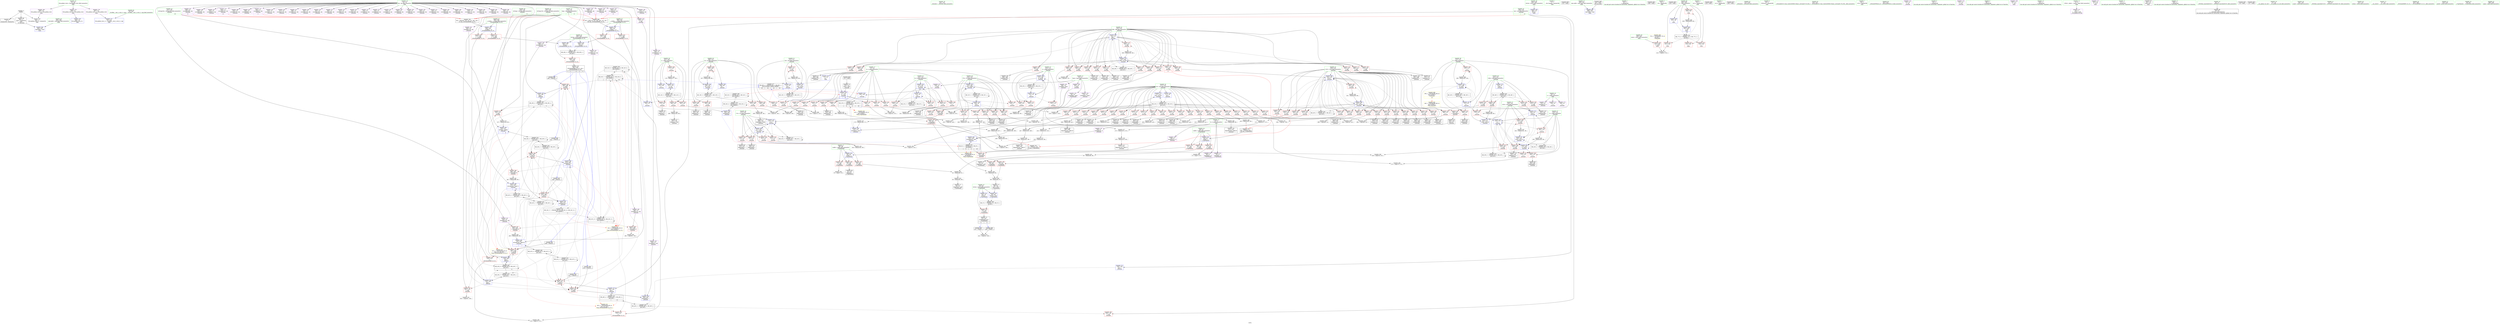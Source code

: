 digraph "SVFG" {
	label="SVFG";

	Node0x563f0d726730 [shape=record,color=grey,label="{NodeID: 0\nNullPtr}"];
	Node0x563f0d726730 -> Node0x563f0d760a40[style=solid];
	Node0x563f0d726730 -> Node0x563f0d760b40[style=solid];
	Node0x563f0d726730 -> Node0x563f0d771190[style=solid];
	Node0x563f0d7d34b0 [shape=record,color=black,label="{NodeID: 692\n537 = PHI(561, )\n}"];
	Node0x563f0d7d34b0 -> Node0x563f0d770430[style=solid];
	Node0x563f0d798d60 [shape=record,color=black,label="{NodeID: 526\nMR_54V_9 = PHI(MR_54V_10, MR_54V_8, )\npts\{160000 \}\n|{|<s5>6}}"];
	Node0x563f0d798d60 -> Node0x563f0d76fe80[style=dashed];
	Node0x563f0d798d60 -> Node0x563f0d772af0[style=dashed];
	Node0x563f0d798d60 -> Node0x563f0d797e60[style=dashed];
	Node0x563f0d798d60 -> Node0x563f0d798d60[style=dashed];
	Node0x563f0d798d60 -> Node0x563f0d7a5d70[style=dashed];
	Node0x563f0d798d60:s5 -> Node0x563f0d7ac630[style=dashed,color=red];
	Node0x563f0d772bc0 [shape=record,color=blue,label="{NodeID: 360\n127\<--343\nr74\<--inc93\n_Z4workv\n}"];
	Node0x563f0d772bc0 -> Node0x563f0d76d5e0[style=dashed];
	Node0x563f0d772bc0 -> Node0x563f0d76d6b0[style=dashed];
	Node0x563f0d772bc0 -> Node0x563f0d76d780[style=dashed];
	Node0x563f0d772bc0 -> Node0x563f0d76d850[style=dashed];
	Node0x563f0d772bc0 -> Node0x563f0d772950[style=dashed];
	Node0x563f0d772bc0 -> Node0x563f0d772bc0[style=dashed];
	Node0x563f0d772bc0 -> Node0x563f0d796060[style=dashed];
	Node0x563f0d76e7c0 [shape=record,color=red,label="{NodeID: 277\n368\<--133\n\<--r102\n_Z4workv\n}"];
	Node0x563f0d76e7c0 -> Node0x563f0d780ee0[style=solid];
	Node0x563f0d762570 [shape=record,color=red,label="{NodeID: 194\n91\<--66\n\<--l.addr\n_Z7getHashii\n}"];
	Node0x563f0d762570 -> Node0x563f0d77a0d0[style=solid];
	Node0x563f0d75f6d0 [shape=record,color=black,label="{NodeID: 111\n477\<--476\nidxprom176\<--add175\n_Z4workv\n}"];
	Node0x563f0d75da30 [shape=record,color=green,label="{NodeID: 28\n104\<--105\n_Z4workv\<--_Z4workv_field_insensitive\n}"];
	Node0x563f0d77bd50 [shape=record,color=grey,label="{NodeID: 471\n327 = Binary(326, 86, )\n}"];
	Node0x563f0d77bd50 -> Node0x563f0d772a20[style=solid];
	Node0x563f0d76fe80 [shape=record,color=red,label="{NodeID: 305\n330\<--329\n\<--call85\n_Z4workv\n}"];
	Node0x563f0d76fe80 -> Node0x563f0d772af0[style=solid];
	Node0x563f0d763c30 [shape=record,color=red,label="{NodeID: 222\n277\<--117\n\<--i45\n_Z4workv\n}"];
	Node0x563f0d763c30 -> Node0x563f0d761a10[style=solid];
	Node0x563f0d7656e0 [shape=record,color=purple,label="{NodeID: 139\n322\<--14\narrayidx81\<--dp\n_Z4workv\n}"];
	Node0x563f0d760230 [shape=record,color=green,label="{NodeID: 56\n594\<--595\nretval\<--retval_field_insensitive\nmain\n}"];
	Node0x563f0d760230 -> Node0x563f0d773da0[style=solid];
	Node0x563f0d76bc50 [shape=record,color=grey,label="{NodeID: 499\n576 = cmp(573, 575, )\n}"];
	Node0x563f0d7715d0 [shape=record,color=blue,label="{NodeID: 333\n17\<--154\nn\<--conv\n_Z4workv\n|{|<s10>18}}"];
	Node0x563f0d7715d0 -> Node0x563f0d767990[style=dashed];
	Node0x563f0d7715d0 -> Node0x563f0d767a60[style=dashed];
	Node0x563f0d7715d0 -> Node0x563f0d767b30[style=dashed];
	Node0x563f0d7715d0 -> Node0x563f0d767c00[style=dashed];
	Node0x563f0d7715d0 -> Node0x563f0d767cd0[style=dashed];
	Node0x563f0d7715d0 -> Node0x563f0d767da0[style=dashed];
	Node0x563f0d7715d0 -> Node0x563f0d767e70[style=dashed];
	Node0x563f0d7715d0 -> Node0x563f0d767f40[style=dashed];
	Node0x563f0d7715d0 -> Node0x563f0d768010[style=dashed];
	Node0x563f0d7715d0 -> Node0x563f0d7680e0[style=dashed];
	Node0x563f0d7715d0:s10 -> Node0x563f0d7a9470[style=dashed,color=blue];
	Node0x563f0d76d1d0 [shape=record,color=red,label="{NodeID: 250\n306\<--125\n\<--l70\n_Z4workv\n}"];
	Node0x563f0d76d1d0 -> Node0x563f0d76bad0[style=solid];
	Node0x563f0d766da0 [shape=record,color=purple,label="{NodeID: 167\n495\<--14\narrayidx188\<--dp\n_Z4workv\n|{<s0>11}}"];
	Node0x563f0d766da0:s0 -> Node0x563f0d7d4140[style=solid,color=red];
	Node0x563f0d761a10 [shape=record,color=black,label="{NodeID: 84\n278\<--277\nidxprom56\<--\n_Z4workv\n}"];
	Node0x563f0d73afb0 [shape=record,color=green,label="{NodeID: 1\n7\<--1\n__dso_handle\<--dummyObj\nGlob }"];
	Node0x563f0d7d35f0 [shape=record,color=black,label="{NodeID: 693\n552 = PHI()\n}"];
	Node0x563f0d799260 [shape=record,color=black,label="{NodeID: 527\nMR_58V_3 = PHI(MR_58V_4, MR_58V_2, )\npts\{565 \}\n}"];
	Node0x563f0d799260 -> Node0x563f0d770500[style=dashed];
	Node0x563f0d7794d0 [shape=record,color=grey,label="{NodeID: 444\n386 = Binary(385, 86, )\n}"];
	Node0x563f0d7794d0 -> Node0x563f0d75eaa0[style=solid];
	Node0x563f0d772c90 [shape=record,color=blue,label="{NodeID: 361\n125\<--348\nl70\<--inc96\n_Z4workv\n}"];
	Node0x563f0d772c90 -> Node0x563f0d76d1d0[style=dashed];
	Node0x563f0d772c90 -> Node0x563f0d76d2a0[style=dashed];
	Node0x563f0d772c90 -> Node0x563f0d76d370[style=dashed];
	Node0x563f0d772c90 -> Node0x563f0d76d440[style=dashed];
	Node0x563f0d772c90 -> Node0x563f0d76d510[style=dashed];
	Node0x563f0d772c90 -> Node0x563f0d772c90[style=dashed];
	Node0x563f0d772c90 -> Node0x563f0d795b60[style=dashed];
	Node0x563f0d76e890 [shape=record,color=red,label="{NodeID: 278\n378\<--133\n\<--r102\n_Z4workv\n}"];
	Node0x563f0d76e890 -> Node0x563f0d762300[style=solid];
	Node0x563f0d762640 [shape=record,color=red,label="{NodeID: 195\n75\<--68\n\<--r.addr\n_Z7getHashii\n}"];
	Node0x563f0d762640 -> Node0x563f0d76b1d0[style=solid];
	Node0x563f0d75f7a0 [shape=record,color=black,label="{NodeID: 112\n480\<--479\nidxprom178\<--\n_Z4workv\n}"];
	Node0x563f0d75db30 [shape=record,color=green,label="{NodeID: 29\n107\<--108\ni\<--i_field_insensitive\n_Z4workv\n}"];
	Node0x563f0d75db30 -> Node0x563f0d762b20[style=solid];
	Node0x563f0d75db30 -> Node0x563f0d762bf0[style=solid];
	Node0x563f0d75db30 -> Node0x563f0d762cc0[style=solid];
	Node0x563f0d75db30 -> Node0x563f0d762d90[style=solid];
	Node0x563f0d75db30 -> Node0x563f0d771770[style=solid];
	Node0x563f0d75db30 -> Node0x563f0d771910[style=solid];
	Node0x563f0d77bed0 [shape=record,color=grey,label="{NodeID: 472\n425 = Binary(424, 86, )\n}"];
	Node0x563f0d77bed0 -> Node0x563f0d781060[style=solid];
	Node0x563f0d76ff50 [shape=record,color=red,label="{NodeID: 306\n381\<--380\n\<--arrayidx115\n_Z4workv\n}"];
	Node0x563f0d76ff50 -> Node0x563f0d76aed0[style=solid];
	Node0x563f0d763d00 [shape=record,color=red,label="{NodeID: 223\n307\<--117\n\<--i45\n_Z4workv\n}"];
	Node0x563f0d763d00 -> Node0x563f0d76bad0[style=solid];
	Node0x563f0d7657b0 [shape=record,color=purple,label="{NodeID: 140\n325\<--14\narrayidx83\<--dp\n_Z4workv\n|{<s0>6}}"];
	Node0x563f0d7657b0:s0 -> Node0x563f0d7d3b60[style=solid,color=red];
	Node0x563f0d760300 [shape=record,color=green,label="{NodeID: 57\n596\<--597\nargc.addr\<--argc.addr_field_insensitive\nmain\n}"];
	Node0x563f0d760300 -> Node0x563f0d773e70[style=solid];
	Node0x563f0d76bdd0 [shape=record,color=grey,label="{NodeID: 500\n356 = cmp(354, 355, )\n}"];
	Node0x563f0d7716a0 [shape=record,color=blue,label="{NodeID: 334\n156\<--158\n\<--\n_Z4workv\n}"];
	Node0x563f0d7716a0 -> Node0x563f0d7a3070[style=dashed];
	Node0x563f0d76d2a0 [shape=record,color=red,label="{NodeID: 251\n310\<--125\n\<--l70\n_Z4workv\n}"];
	Node0x563f0d76d2a0 -> Node0x563f0d772950[style=solid];
	Node0x563f0d766e70 [shape=record,color=purple,label="{NodeID: 168\n530\<--14\narrayidx208\<--dp\n_Z4workv\n}"];
	Node0x563f0d761ae0 [shape=record,color=black,label="{NodeID: 85\n281\<--280\nidxprom58\<--\n_Z4workv\n}"];
	Node0x563f0d73cdc0 [shape=record,color=green,label="{NodeID: 2\n18\<--1\n\<--dummyObj\nCan only get source location for instruction, argument, global var or function.}"];
	Node0x563f0d7d36c0 [shape=record,color=black,label="{NodeID: 694\n608 = PHI()\n}"];
	Node0x563f0d7ac630 [shape=record,color=yellow,style=double,label="{NodeID: 611\n54V_1 = ENCHI(MR_54V_0)\npts\{160000 \}\nFun[_ZSt3minIiERKT_S2_S2_]}"];
	Node0x563f0d7ac630 -> Node0x563f0d770910[style=dashed];
	Node0x563f0d7ac630 -> Node0x563f0d7709e0[style=dashed];
	Node0x563f0d779650 [shape=record,color=grey,label="{NodeID: 445\n246 = Binary(245, 86, )\n}"];
	Node0x563f0d779650 -> Node0x563f0d772060[style=solid];
	Node0x563f0d772d60 [shape=record,color=blue,label="{NodeID: 362\n131\<--18\nl98\<--\n_Z4workv\n}"];
	Node0x563f0d772d60 -> Node0x563f0d76d920[style=dashed];
	Node0x563f0d772d60 -> Node0x563f0d76d9f0[style=dashed];
	Node0x563f0d772d60 -> Node0x563f0d76dac0[style=dashed];
	Node0x563f0d772d60 -> Node0x563f0d76db90[style=dashed];
	Node0x563f0d772d60 -> Node0x563f0d76dc60[style=dashed];
	Node0x563f0d772d60 -> Node0x563f0d76dd30[style=dashed];
	Node0x563f0d772d60 -> Node0x563f0d76de00[style=dashed];
	Node0x563f0d772d60 -> Node0x563f0d76ded0[style=dashed];
	Node0x563f0d772d60 -> Node0x563f0d76dfa0[style=dashed];
	Node0x563f0d772d60 -> Node0x563f0d76e070[style=dashed];
	Node0x563f0d772d60 -> Node0x563f0d76e140[style=dashed];
	Node0x563f0d772d60 -> Node0x563f0d76e210[style=dashed];
	Node0x563f0d772d60 -> Node0x563f0d76e2e0[style=dashed];
	Node0x563f0d772d60 -> Node0x563f0d76e3b0[style=dashed];
	Node0x563f0d772d60 -> Node0x563f0d76e480[style=dashed];
	Node0x563f0d772d60 -> Node0x563f0d76e550[style=dashed];
	Node0x563f0d772d60 -> Node0x563f0d76e620[style=dashed];
	Node0x563f0d772d60 -> Node0x563f0d7733e0[style=dashed];
	Node0x563f0d772d60 -> Node0x563f0d796a60[style=dashed];
	Node0x563f0d76e960 [shape=record,color=red,label="{NodeID: 279\n392\<--133\n\<--r102\n_Z4workv\n}"];
	Node0x563f0d76e960 -> Node0x563f0d75ec40[style=solid];
	Node0x563f0d762710 [shape=record,color=red,label="{NodeID: 196\n80\<--68\n\<--r.addr\n_Z7getHashii\n}"];
	Node0x563f0d762710 -> Node0x563f0d760de0[style=solid];
	Node0x563f0d75f870 [shape=record,color=black,label="{NodeID: 113\n483\<--482\nidxprom180\<--\n_Z4workv\n}"];
	Node0x563f0d75dc00 [shape=record,color=green,label="{NodeID: 30\n109\<--110\ni4\<--i4_field_insensitive\n_Z4workv\n}"];
	Node0x563f0d75dc00 -> Node0x563f0d762e60[style=solid];
	Node0x563f0d75dc00 -> Node0x563f0d762f30[style=solid];
	Node0x563f0d75dc00 -> Node0x563f0d763000[style=solid];
	Node0x563f0d75dc00 -> Node0x563f0d7630d0[style=solid];
	Node0x563f0d75dc00 -> Node0x563f0d7631a0[style=solid];
	Node0x563f0d75dc00 -> Node0x563f0d7719e0[style=solid];
	Node0x563f0d75dc00 -> Node0x563f0d771b80[style=solid];
	Node0x563f0d7a2b70 [shape=record,color=black,label="{NodeID: 556\nMR_14V_3 = PHI(MR_14V_4, MR_14V_2, )\npts\{108 \}\n}"];
	Node0x563f0d7a2b70 -> Node0x563f0d762b20[style=dashed];
	Node0x563f0d7a2b70 -> Node0x563f0d762bf0[style=dashed];
	Node0x563f0d7a2b70 -> Node0x563f0d762cc0[style=dashed];
	Node0x563f0d7a2b70 -> Node0x563f0d762d90[style=dashed];
	Node0x563f0d7a2b70 -> Node0x563f0d771910[style=dashed];
	Node0x563f0d77c050 [shape=record,color=grey,label="{NodeID: 473\n511 = Binary(510, 86, )\n}"];
	Node0x563f0d77c050 -> Node0x563f0d7734b0[style=solid];
	Node0x563f0d770020 [shape=record,color=red,label="{NodeID: 307\n404\<--403\n\<--arrayidx132\n_Z4workv\n}"];
	Node0x563f0d770020 -> Node0x563f0d779ad0[style=solid];
	Node0x563f0d763dd0 [shape=record,color=red,label="{NodeID: 224\n314\<--117\n\<--i45\n_Z4workv\n}"];
	Node0x563f0d763dd0 -> Node0x563f0d76b4d0[style=solid];
	Node0x563f0d765880 [shape=record,color=purple,label="{NodeID: 141\n333\<--14\narrayidx87\<--dp\n_Z4workv\n}"];
	Node0x563f0d7603d0 [shape=record,color=green,label="{NodeID: 58\n598\<--599\nargv.addr\<--argv.addr_field_insensitive\nmain\n}"];
	Node0x563f0d7603d0 -> Node0x563f0d768280[style=solid];
	Node0x563f0d76bf50 [shape=record,color=grey,label="{NodeID: 501\n363 = cmp(361, 362, )\n}"];
	Node0x563f0d771770 [shape=record,color=blue,label="{NodeID: 335\n107\<--86\ni\<--\n_Z4workv\n}"];
	Node0x563f0d771770 -> Node0x563f0d7a2b70[style=dashed];
	Node0x563f0d76d370 [shape=record,color=red,label="{NodeID: 252\n320\<--125\n\<--l70\n_Z4workv\n}"];
	Node0x563f0d76d370 -> Node0x563f0d761d50[style=solid];
	Node0x563f0d766f40 [shape=record,color=purple,label="{NodeID: 169\n533\<--14\narrayidx210\<--dp\n_Z4workv\n}"];
	Node0x563f0d761bb0 [shape=record,color=black,label="{NodeID: 86\n284\<--283\nidxprom60\<--\n_Z4workv\n}"];
	Node0x563f0d73ce50 [shape=record,color=green,label="{NodeID: 3\n23\<--1\n.str\<--dummyObj\nGlob }"];
	Node0x563f0d7d3790 [shape=record,color=black,label="{NodeID: 695\n616 = PHI()\n}"];
	Node0x563f0d7ac710 [shape=record,color=yellow,style=double,label="{NodeID: 612\n65V_1 = ENCHI(MR_65V_0)\npts\{120 140 \}\nFun[_ZSt3minIiERKT_S2_S2_]}"];
	Node0x563f0d7ac710 -> Node0x563f0d7709e0[style=dashed];
	Node0x563f0d7797d0 [shape=record,color=grey,label="{NodeID: 446\n188 = Binary(187, 86, )\n}"];
	Node0x563f0d7797d0 -> Node0x563f0d761460[style=solid];
	Node0x563f0d772e30 [shape=record,color=blue,label="{NodeID: 363\n133\<--358\nr102\<--\n_Z4workv\n}"];
	Node0x563f0d772e30 -> Node0x563f0d76e6f0[style=dashed];
	Node0x563f0d772e30 -> Node0x563f0d76e7c0[style=dashed];
	Node0x563f0d772e30 -> Node0x563f0d76e890[style=dashed];
	Node0x563f0d772e30 -> Node0x563f0d76e960[style=dashed];
	Node0x563f0d772e30 -> Node0x563f0d76ea30[style=dashed];
	Node0x563f0d772e30 -> Node0x563f0d76eb00[style=dashed];
	Node0x563f0d772e30 -> Node0x563f0d76ebd0[style=dashed];
	Node0x563f0d772e30 -> Node0x563f0d76eca0[style=dashed];
	Node0x563f0d772e30 -> Node0x563f0d76ed70[style=dashed];
	Node0x563f0d772e30 -> Node0x563f0d76ee40[style=dashed];
	Node0x563f0d772e30 -> Node0x563f0d76ef10[style=dashed];
	Node0x563f0d772e30 -> Node0x563f0d76efe0[style=dashed];
	Node0x563f0d772e30 -> Node0x563f0d76f0b0[style=dashed];
	Node0x563f0d772e30 -> Node0x563f0d76f180[style=dashed];
	Node0x563f0d772e30 -> Node0x563f0d76f250[style=dashed];
	Node0x563f0d772e30 -> Node0x563f0d76f320[style=dashed];
	Node0x563f0d772e30 -> Node0x563f0d772e30[style=dashed];
	Node0x563f0d772e30 -> Node0x563f0d773310[style=dashed];
	Node0x563f0d772e30 -> Node0x563f0d796f60[style=dashed];
	Node0x563f0d76ea30 [shape=record,color=red,label="{NodeID: 280\n401\<--133\n\<--r102\n_Z4workv\n}"];
	Node0x563f0d76ea30 -> Node0x563f0d75eeb0[style=solid];
	Node0x563f0d7627e0 [shape=record,color=red,label="{NodeID: 197\n90\<--68\n\<--r.addr\n_Z7getHashii\n}"];
	Node0x563f0d7627e0 -> Node0x563f0d77a0d0[style=solid];
	Node0x563f0d75f940 [shape=record,color=black,label="{NodeID: 114\n488\<--487\nidxprom183\<--\n_Z4workv\n}"];
	Node0x563f0d75dcd0 [shape=record,color=green,label="{NodeID: 31\n111\<--112\ni20\<--i20_field_insensitive\n_Z4workv\n}"];
	Node0x563f0d75dcd0 -> Node0x563f0d763270[style=solid];
	Node0x563f0d75dcd0 -> Node0x563f0d763340[style=solid];
	Node0x563f0d75dcd0 -> Node0x563f0d763410[style=solid];
	Node0x563f0d75dcd0 -> Node0x563f0d771c50[style=solid];
	Node0x563f0d75dcd0 -> Node0x563f0d772130[style=solid];
	Node0x563f0d7a3070 [shape=record,color=black,label="{NodeID: 557\nMR_10V_3 = PHI(MR_10V_4, MR_10V_2, )\npts\{130000 \}\n|{|<s3>8|<s4>9|<s5>18}}"];
	Node0x563f0d7a3070 -> Node0x563f0d76fa70[style=dashed];
	Node0x563f0d7a3070 -> Node0x563f0d76fc10[style=dashed];
	Node0x563f0d7a3070 -> Node0x563f0d771840[style=dashed];
	Node0x563f0d7a3070:s3 -> Node0x563f0d7ace70[style=dashed,color=red];
	Node0x563f0d7a3070:s4 -> Node0x563f0d7ace70[style=dashed,color=red];
	Node0x563f0d7a3070:s5 -> Node0x563f0d7a9470[style=dashed,color=blue];
	Node0x563f0d77c1d0 [shape=record,color=grey,label="{NodeID: 474\n506 = Binary(505, 86, )\n}"];
	Node0x563f0d77c1d0 -> Node0x563f0d7733e0[style=solid];
	Node0x563f0d7700f0 [shape=record,color=red,label="{NodeID: 308\n408\<--407\n\<--call134\n_Z4workv\n}"];
	Node0x563f0d7700f0 -> Node0x563f0d772fd0[style=solid];
	Node0x563f0d763ea0 [shape=record,color=red,label="{NodeID: 225\n317\<--117\n\<--i45\n_Z4workv\n}"];
	Node0x563f0d763ea0 -> Node0x563f0d761c80[style=solid];
	Node0x563f0d765950 [shape=record,color=purple,label="{NodeID: 142\n336\<--14\narrayidx89\<--dp\n_Z4workv\n}"];
	Node0x563f0d7604a0 [shape=record,color=green,label="{NodeID: 59\n600\<--601\ncases\<--cases_field_insensitive\nmain\n}"];
	Node0x563f0d7604a0 -> Node0x563f0d770ab0[style=solid];
	Node0x563f0d76c0d0 [shape=record,color=grey,label="{NodeID: 502\n302 = cmp(301, 238, )\n}"];
	Node0x563f0d771840 [shape=record,color=blue,label="{NodeID: 336\n174\<--170\narrayidx3\<--mul\n_Z4workv\n}"];
	Node0x563f0d771840 -> Node0x563f0d7a3070[style=dashed];
	Node0x563f0d76d440 [shape=record,color=red,label="{NodeID: 253\n334\<--125\n\<--l70\n_Z4workv\n}"];
	Node0x563f0d76d440 -> Node0x563f0d761fc0[style=solid];
	Node0x563f0d767010 [shape=record,color=purple,label="{NodeID: 170\n536\<--14\narrayidx212\<--dp\n_Z4workv\n|{<s0>12}}"];
	Node0x563f0d767010:s0 -> Node0x563f0d7d4140[style=solid,color=red];
	Node0x563f0d761c80 [shape=record,color=black,label="{NodeID: 87\n318\<--317\nidxprom78\<--\n_Z4workv\n}"];
	Node0x563f0d73cee0 [shape=record,color=green,label="{NodeID: 4\n25\<--1\n.str.1\<--dummyObj\nGlob }"];
	Node0x563f0d7d3860 [shape=record,color=black,label="{NodeID: 696\n619 = PHI()\n}"];
	Node0x563f0d7ac820 [shape=record,color=yellow,style=double,label="{NodeID: 613\n67V_1 = ENCHI(MR_67V_0)\npts\{130 136 138 \}\nFun[_ZSt3minIiERKT_S2_S2_]}"];
	Node0x563f0d7ac820 -> Node0x563f0d770910[style=dashed];
	Node0x563f0d779950 [shape=record,color=grey,label="{NodeID: 447\n241 = Binary(240, 86, )\n}"];
	Node0x563f0d779950 -> Node0x563f0d771f90[style=solid];
	Node0x563f0d772f00 [shape=record,color=blue,label="{NodeID: 364\n135\<--405\nref.tmp126\<--add133\n_Z4workv\n|{|<s4>7}}"];
	Node0x563f0d772f00 -> Node0x563f0d7700f0[style=dashed];
	Node0x563f0d772f00 -> Node0x563f0d770290[style=dashed];
	Node0x563f0d772f00 -> Node0x563f0d770360[style=dashed];
	Node0x563f0d772f00 -> Node0x563f0d7a5370[style=dashed];
	Node0x563f0d772f00:s4 -> Node0x563f0d7ac820[style=dashed,color=red];
	Node0x563f0d76eb00 [shape=record,color=red,label="{NodeID: 281\n416\<--133\n\<--r102\n_Z4workv\n}"];
	Node0x563f0d76eb00 -> Node0x563f0d75f120[style=solid];
	Node0x563f0d7628b0 [shape=record,color=red,label="{NodeID: 198\n83\<--82\n\<--arrayidx\n_Z7getHashii\n}"];
	Node0x563f0d7628b0 -> Node0x563f0d77cad0[style=solid];
	Node0x563f0d75fa10 [shape=record,color=black,label="{NodeID: 115\n491\<--490\nidxprom185\<--\n_Z4workv\n}"];
	Node0x563f0d75dda0 [shape=record,color=green,label="{NodeID: 32\n113\<--114\nj\<--j_field_insensitive\n_Z4workv\n}"];
	Node0x563f0d75dda0 -> Node0x563f0d7634e0[style=solid];
	Node0x563f0d75dda0 -> Node0x563f0d7635b0[style=solid];
	Node0x563f0d75dda0 -> Node0x563f0d763680[style=solid];
	Node0x563f0d75dda0 -> Node0x563f0d771d20[style=solid];
	Node0x563f0d75dda0 -> Node0x563f0d772060[style=solid];
	Node0x563f0d77c350 [shape=record,color=grey,label="{NodeID: 475\n194 = Binary(191, 193, )\n}"];
	Node0x563f0d77c350 -> Node0x563f0d76a750[style=solid];
	Node0x563f0d7701c0 [shape=record,color=red,label="{NodeID: 309\n466\<--465\n\<--arrayidx170\n_Z4workv\n}"];
	Node0x563f0d7701c0 -> Node0x563f0d77afd0[style=solid];
	Node0x563f0d763f70 [shape=record,color=red,label="{NodeID: 226\n331\<--117\n\<--i45\n_Z4workv\n}"];
	Node0x563f0d763f70 -> Node0x563f0d761ef0[style=solid];
	Node0x563f0d765a20 [shape=record,color=purple,label="{NodeID: 143\n339\<--14\narrayidx91\<--dp\n_Z4workv\n}"];
	Node0x563f0d765a20 -> Node0x563f0d772af0[style=solid];
	Node0x563f0d760570 [shape=record,color=green,label="{NodeID: 60\n602\<--603\n_\<--__field_insensitive\nmain\n}"];
	Node0x563f0d760570 -> Node0x563f0d770b80[style=solid];
	Node0x563f0d760570 -> Node0x563f0d770c50[style=solid];
	Node0x563f0d760570 -> Node0x563f0d770d20[style=solid];
	Node0x563f0d760570 -> Node0x563f0d770df0[style=solid];
	Node0x563f0d760570 -> Node0x563f0d768350[style=solid];
	Node0x563f0d760570 -> Node0x563f0d768420[style=solid];
	Node0x563f0d780da0 [shape=record,color=grey,label="{NodeID: 503\n366 = cmp(365, 18, )\n}"];
	Node0x563f0d771910 [shape=record,color=blue,label="{NodeID: 337\n107\<--178\ni\<--inc\n_Z4workv\n}"];
	Node0x563f0d771910 -> Node0x563f0d7a2b70[style=dashed];
	Node0x563f0d76d510 [shape=record,color=red,label="{NodeID: 254\n347\<--125\n\<--l70\n_Z4workv\n}"];
	Node0x563f0d76d510 -> Node0x563f0d779f50[style=solid];
	Node0x563f0d7670e0 [shape=record,color=purple,label="{NodeID: 171\n146\<--20\n\<--s\n_Z4workv\n}"];
	Node0x563f0d761d50 [shape=record,color=black,label="{NodeID: 88\n321\<--320\nidxprom80\<--\n_Z4workv\n}"];
	Node0x563f0d73cf70 [shape=record,color=green,label="{NodeID: 5\n27\<--1\n.str.2\<--dummyObj\nGlob }"];
	Node0x563f0d7d3930 [shape=record,color=black,label="{NodeID: 697\n626 = PHI()\n}"];
	Node0x563f0d79a660 [shape=record,color=black,label="{NodeID: 531\nMR_16V_3 = PHI(MR_16V_4, MR_16V_2, )\npts\{110 \}\n}"];
	Node0x563f0d79a660 -> Node0x563f0d762e60[style=dashed];
	Node0x563f0d79a660 -> Node0x563f0d762f30[style=dashed];
	Node0x563f0d79a660 -> Node0x563f0d763000[style=dashed];
	Node0x563f0d79a660 -> Node0x563f0d7630d0[style=dashed];
	Node0x563f0d79a660 -> Node0x563f0d7631a0[style=dashed];
	Node0x563f0d79a660 -> Node0x563f0d771b80[style=dashed];
	Node0x563f0d779ad0 [shape=record,color=grey,label="{NodeID: 448\n405 = Binary(404, 86, )\n}"];
	Node0x563f0d779ad0 -> Node0x563f0d772f00[style=solid];
	Node0x563f0d772fd0 [shape=record,color=blue,label="{NodeID: 365\n418\<--408\narrayidx141\<--\n_Z4workv\n|{|<s4>10}}"];
	Node0x563f0d772fd0 -> Node0x563f0d7701c0[style=dashed];
	Node0x563f0d772fd0 -> Node0x563f0d770290[style=dashed];
	Node0x563f0d772fd0 -> Node0x563f0d773170[style=dashed];
	Node0x563f0d772fd0 -> Node0x563f0d7a8f70[style=dashed];
	Node0x563f0d772fd0:s4 -> Node0x563f0d7ac630[style=dashed,color=red];
	Node0x563f0d76ebd0 [shape=record,color=red,label="{NodeID: 282\n421\<--133\n\<--r102\n_Z4workv\n}"];
	Node0x563f0d76ebd0 -> Node0x563f0d77ba50[style=solid];
	Node0x563f0d762980 [shape=record,color=red,label="{NodeID: 199\n89\<--88\n\<--arrayidx3\n_Z7getHashii\n}"];
	Node0x563f0d762980 -> Node0x563f0d77a6d0[style=solid];
	Node0x563f0d764430 [shape=record,color=black,label="{NodeID: 116\n494\<--493\nidxprom187\<--\n_Z4workv\n}"];
	Node0x563f0d75de70 [shape=record,color=green,label="{NodeID: 33\n115\<--116\nk\<--k_field_insensitive\n_Z4workv\n}"];
	Node0x563f0d75de70 -> Node0x563f0d763750[style=solid];
	Node0x563f0d75de70 -> Node0x563f0d763820[style=solid];
	Node0x563f0d75de70 -> Node0x563f0d7638f0[style=solid];
	Node0x563f0d75de70 -> Node0x563f0d771df0[style=solid];
	Node0x563f0d75de70 -> Node0x563f0d771f90[style=solid];
	Node0x563f0d77c4d0 [shape=record,color=grey,label="{NodeID: 476\n476 = Binary(475, 86, )\n}"];
	Node0x563f0d77c4d0 -> Node0x563f0d75f6d0[style=solid];
	Node0x563f0d770290 [shape=record,color=red,label="{NodeID: 310\n470\<--469\n\<--call172\n_Z4workv\n}"];
	Node0x563f0d770290 -> Node0x563f0d773170[style=solid];
	Node0x563f0d764040 [shape=record,color=red,label="{NodeID: 227\n355\<--117\n\<--i45\n_Z4workv\n}"];
	Node0x563f0d764040 -> Node0x563f0d76bdd0[style=solid];
	Node0x563f0d765af0 [shape=record,color=purple,label="{NodeID: 144\n374\<--14\narrayidx111\<--dp\n_Z4workv\n}"];
	Node0x563f0d760640 [shape=record,color=green,label="{NodeID: 61\n617\<--618\n_ZNSolsEi\<--_ZNSolsEi_field_insensitive\n}"];
	Node0x563f0d780ee0 [shape=record,color=grey,label="{NodeID: 504\n369 = cmp(368, 18, )\n}"];
	Node0x563f0d7719e0 [shape=record,color=blue,label="{NodeID: 338\n109\<--86\ni4\<--\n_Z4workv\n}"];
	Node0x563f0d7719e0 -> Node0x563f0d79a660[style=dashed];
	Node0x563f0d76d5e0 [shape=record,color=red,label="{NodeID: 255\n313\<--127\n\<--r74\n_Z4workv\n}"];
	Node0x563f0d76d5e0 -> Node0x563f0d76b4d0[style=solid];
	Node0x563f0d7671b0 [shape=record,color=purple,label="{NodeID: 172\n150\<--20\n\<--s\n_Z4workv\n}"];
	Node0x563f0d761e20 [shape=record,color=black,label="{NodeID: 89\n324\<--323\nidxprom82\<--\n_Z4workv\n}"];
	Node0x563f0d73d000 [shape=record,color=green,label="{NodeID: 6\n29\<--1\n_ZSt4cerr\<--dummyObj\nGlob }"];
	Node0x563f0d7d3a00 [shape=record,color=black,label="{NodeID: 698\n592 = PHI()\n0th arg main }"];
	Node0x563f0d7d3a00 -> Node0x563f0d773e70[style=solid];
	Node0x563f0d79ab60 [shape=record,color=black,label="{NodeID: 532\nMR_8V_2 = PHI(MR_8V_3, MR_8V_1, )\npts\{90000 \}\n|{|<s2>8|<s3>9|<s4>18}}"];
	Node0x563f0d79ab60 -> Node0x563f0d76fb40[style=dashed];
	Node0x563f0d79ab60 -> Node0x563f0d771ab0[style=dashed];
	Node0x563f0d79ab60:s2 -> Node0x563f0d7acd90[style=dashed,color=red];
	Node0x563f0d79ab60:s3 -> Node0x563f0d7acd90[style=dashed,color=red];
	Node0x563f0d79ab60:s4 -> Node0x563f0d7a9470[style=dashed,color=blue];
	Node0x563f0d779c50 [shape=record,color=grey,label="{NodeID: 449\n166 = Binary(165, 86, )\n}"];
	Node0x563f0d779c50 -> Node0x563f0d7612c0[style=solid];
	Node0x563f0d7730a0 [shape=record,color=blue,label="{NodeID: 366\n137\<--467\nref.tmp164\<--add171\n_Z4workv\n|{|<s3>10}}"];
	Node0x563f0d7730a0 -> Node0x563f0d770290[style=dashed];
	Node0x563f0d7730a0 -> Node0x563f0d770360[style=dashed];
	Node0x563f0d7730a0 -> Node0x563f0d7a5870[style=dashed];
	Node0x563f0d7730a0:s3 -> Node0x563f0d7ac820[style=dashed,color=red];
	Node0x563f0d76eca0 [shape=record,color=red,label="{NodeID: 283\n430\<--133\n\<--r102\n_Z4workv\n|{<s0>8}}"];
	Node0x563f0d76eca0:s0 -> Node0x563f0d7d4510[style=solid,color=red];
	Node0x563f0d762a50 [shape=record,color=red,label="{NodeID: 200\n96\<--95\n\<--arrayidx6\n_Z7getHashii\n}"];
	Node0x563f0d762a50 -> Node0x563f0d77a6d0[style=solid];
	Node0x563f0d764500 [shape=record,color=black,label="{NodeID: 117\n529\<--528\nidxprom207\<--\n_Z4workv\n}"];
	Node0x563f0d75df40 [shape=record,color=green,label="{NodeID: 34\n117\<--118\ni45\<--i45_field_insensitive\n_Z4workv\n}"];
	Node0x563f0d75df40 -> Node0x563f0d7639c0[style=solid];
	Node0x563f0d75df40 -> Node0x563f0d763a90[style=solid];
	Node0x563f0d75df40 -> Node0x563f0d763b60[style=solid];
	Node0x563f0d75df40 -> Node0x563f0d763c30[style=solid];
	Node0x563f0d75df40 -> Node0x563f0d763d00[style=solid];
	Node0x563f0d75df40 -> Node0x563f0d763dd0[style=solid];
	Node0x563f0d75df40 -> Node0x563f0d763ea0[style=solid];
	Node0x563f0d75df40 -> Node0x563f0d763f70[style=solid];
	Node0x563f0d75df40 -> Node0x563f0d764040[style=solid];
	Node0x563f0d75df40 -> Node0x563f0d764110[style=solid];
	Node0x563f0d75df40 -> Node0x563f0d7641e0[style=solid];
	Node0x563f0d75df40 -> Node0x563f0d7642b0[style=solid];
	Node0x563f0d75df40 -> Node0x563f0d76c2a0[style=solid];
	Node0x563f0d75df40 -> Node0x563f0d76c330[style=solid];
	Node0x563f0d75df40 -> Node0x563f0d76c400[style=solid];
	Node0x563f0d75df40 -> Node0x563f0d76c4d0[style=solid];
	Node0x563f0d75df40 -> Node0x563f0d76c5a0[style=solid];
	Node0x563f0d75df40 -> Node0x563f0d76c670[style=solid];
	Node0x563f0d75df40 -> Node0x563f0d76c740[style=solid];
	Node0x563f0d75df40 -> Node0x563f0d76c810[style=solid];
	Node0x563f0d75df40 -> Node0x563f0d76c8e0[style=solid];
	Node0x563f0d75df40 -> Node0x563f0d76c9b0[style=solid];
	Node0x563f0d75df40 -> Node0x563f0d7722d0[style=solid];
	Node0x563f0d75df40 -> Node0x563f0d7734b0[style=solid];
	Node0x563f0d77c650 [shape=record,color=grey,label="{NodeID: 477\n475 = Binary(473, 474, )\n}"];
	Node0x563f0d77c650 -> Node0x563f0d77c4d0[style=solid];
	Node0x563f0d770360 [shape=record,color=red,label="{NodeID: 311\n497\<--496\n\<--call189\n_Z4workv\n}"];
	Node0x563f0d770360 -> Node0x563f0d773240[style=solid];
	Node0x563f0d764110 [shape=record,color=red,label="{NodeID: 228\n362\<--117\n\<--i45\n_Z4workv\n}"];
	Node0x563f0d764110 -> Node0x563f0d76bf50[style=solid];
	Node0x563f0d765bc0 [shape=record,color=purple,label="{NodeID: 145\n377\<--14\narrayidx113\<--dp\n_Z4workv\n}"];
	Node0x563f0d760740 [shape=record,color=green,label="{NodeID: 62\n620\<--621\n_ZSt4endlIcSt11char_traitsIcEERSt13basic_ostreamIT_T0_ES6_\<--_ZSt4endlIcSt11char_traitsIcEERSt13basic_ostreamIT_T0_ES6__field_insensitive\n}"];
	Node0x563f0d781060 [shape=record,color=grey,label="{NodeID: 505\n427 = cmp(425, 426, )\n}"];
	Node0x563f0d771ab0 [shape=record,color=blue,label="{NodeID: 339\n203\<--200\narrayidx16\<--add\n_Z4workv\n}"];
	Node0x563f0d771ab0 -> Node0x563f0d79ab60[style=dashed];
	Node0x563f0d76d6b0 [shape=record,color=red,label="{NodeID: 256\n323\<--127\n\<--r74\n_Z4workv\n}"];
	Node0x563f0d76d6b0 -> Node0x563f0d761e20[style=solid];
	Node0x563f0d767280 [shape=record,color=purple,label="{NodeID: 173\n197\<--20\narrayidx13\<--s\n_Z4workv\n}"];
	Node0x563f0d767280 -> Node0x563f0d76fce0[style=solid];
	Node0x563f0d761ef0 [shape=record,color=black,label="{NodeID: 90\n332\<--331\nidxprom86\<--\n_Z4workv\n}"];
	Node0x563f0d73d090 [shape=record,color=green,label="{NodeID: 7\n30\<--1\n.str.3\<--dummyObj\nGlob }"];
	Node0x563f0d7d3b60 [shape=record,color=black,label="{NodeID: 699\n562 = PHI(119, 325, 394, 456, 119, 139, )\n0th arg _ZSt3minIiERKT_S2_S2_ }"];
	Node0x563f0d7d3b60 -> Node0x563f0d773a60[style=solid];
	Node0x563f0d79b060 [shape=record,color=black,label="{NodeID: 533\nMR_46V_4 = PHI(MR_46V_5, MR_46V_3, )\npts\{140 \}\n|{|<s3>12}}"];
	Node0x563f0d79b060 -> Node0x563f0d770430[style=dashed];
	Node0x563f0d79b060 -> Node0x563f0d7737f0[style=dashed];
	Node0x563f0d79b060 -> Node0x563f0d79dd60[style=dashed];
	Node0x563f0d79b060:s3 -> Node0x563f0d7ac710[style=dashed,color=red];
	Node0x563f0d779dd0 [shape=record,color=grey,label="{NodeID: 450\n343 = Binary(342, 86, )\n}"];
	Node0x563f0d779dd0 -> Node0x563f0d772bc0[style=solid];
	Node0x563f0d773170 [shape=record,color=blue,label="{NodeID: 367\n484\<--470\narrayidx181\<--\n_Z4workv\n}"];
	Node0x563f0d773170 -> Node0x563f0d7a8f70[style=dashed];
	Node0x563f0d76ed70 [shape=record,color=red,label="{NodeID: 284\n435\<--133\n\<--r102\n_Z4workv\n}"];
	Node0x563f0d76ed70 -> Node0x563f0d77b450[style=solid];
	Node0x563f0d762b20 [shape=record,color=red,label="{NodeID: 201\n161\<--107\n\<--i\n_Z4workv\n}"];
	Node0x563f0d762b20 -> Node0x563f0d76b050[style=solid];
	Node0x563f0d7645d0 [shape=record,color=black,label="{NodeID: 118\n532\<--531\nidxprom209\<--\n_Z4workv\n}"];
	Node0x563f0d75e010 [shape=record,color=green,label="{NodeID: 35\n119\<--120\ntmp\<--tmp_field_insensitive\n_Z4workv\n|{|<s5>5|<s6>11}}"];
	Node0x563f0d75e010 -> Node0x563f0d76ca80[style=solid];
	Node0x563f0d75e010 -> Node0x563f0d76cb50[style=solid];
	Node0x563f0d75e010 -> Node0x563f0d7723a0[style=solid];
	Node0x563f0d75e010 -> Node0x563f0d772610[style=solid];
	Node0x563f0d75e010 -> Node0x563f0d773240[style=solid];
	Node0x563f0d75e010:s5 -> Node0x563f0d7d3b60[style=solid,color=red];
	Node0x563f0d75e010:s6 -> Node0x563f0d7d3b60[style=solid,color=red];
	Node0x563f0d77c7d0 [shape=record,color=grey,label="{NodeID: 478\n473 = Binary(471, 472, )\n}"];
	Node0x563f0d77c7d0 -> Node0x563f0d77c650[style=solid];
	Node0x563f0d770430 [shape=record,color=red,label="{NodeID: 312\n538\<--537\n\<--call213\n_Z4workv\n}"];
	Node0x563f0d770430 -> Node0x563f0d7737f0[style=solid];
	Node0x563f0d7641e0 [shape=record,color=red,label="{NodeID: 229\n372\<--117\n\<--i45\n_Z4workv\n}"];
	Node0x563f0d7641e0 -> Node0x563f0d762160[style=solid];
	Node0x563f0d765c90 [shape=record,color=purple,label="{NodeID: 146\n380\<--14\narrayidx115\<--dp\n_Z4workv\n}"];
	Node0x563f0d765c90 -> Node0x563f0d76ff50[style=solid];
	Node0x563f0d760840 [shape=record,color=green,label="{NodeID: 63\n622\<--623\n_ZNSolsEPFRSoS_E\<--_ZNSolsEPFRSoS_E_field_insensitive\n}"];
	Node0x563f0d7811e0 [shape=record,color=grey,label="{NodeID: 506\n526 = cmp(524, 525, )\n}"];
	Node0x563f0d771b80 [shape=record,color=blue,label="{NodeID: 340\n109\<--207\ni4\<--inc18\n_Z4workv\n}"];
	Node0x563f0d771b80 -> Node0x563f0d79a660[style=dashed];
	Node0x563f0d76d780 [shape=record,color=red,label="{NodeID: 257\n337\<--127\n\<--r74\n_Z4workv\n}"];
	Node0x563f0d76d780 -> Node0x563f0d762090[style=solid];
	Node0x563f0d767350 [shape=record,color=purple,label="{NodeID: 174\n145\<--23\n\<--.str\n_Z4workv\n}"];
	Node0x563f0d761fc0 [shape=record,color=black,label="{NodeID: 91\n335\<--334\nidxprom88\<--\n_Z4workv\n}"];
	Node0x563f0d73d120 [shape=record,color=green,label="{NodeID: 8\n33\<--1\n\<--dummyObj\nCan only get source location for instruction, argument, global var or function.}"];
	Node0x563f0d7d4140 [shape=record,color=black,label="{NodeID: 700\n563 = PHI(285, 129, 135, 137, 495, 536, )\n1st arg _ZSt3minIiERKT_S2_S2_ }"];
	Node0x563f0d7d4140 -> Node0x563f0d773b30[style=solid];
	Node0x563f0d779f50 [shape=record,color=grey,label="{NodeID: 451\n348 = Binary(347, 86, )\n}"];
	Node0x563f0d779f50 -> Node0x563f0d772c90[style=solid];
	Node0x563f0d773240 [shape=record,color=blue,label="{NodeID: 368\n119\<--497\ntmp\<--\n_Z4workv\n}"];
	Node0x563f0d773240 -> Node0x563f0d7a4970[style=dashed];
	Node0x563f0d76ee40 [shape=record,color=red,label="{NodeID: 285\n444\<--133\n\<--r102\n_Z4workv\n}"];
	Node0x563f0d76ee40 -> Node0x563f0d77c950[style=solid];
	Node0x563f0d762bf0 [shape=record,color=red,label="{NodeID: 202\n165\<--107\n\<--i\n_Z4workv\n}"];
	Node0x563f0d762bf0 -> Node0x563f0d779c50[style=solid];
	Node0x563f0d7646a0 [shape=record,color=black,label="{NodeID: 119\n535\<--534\nidxprom211\<--\n_Z4workv\n}"];
	Node0x563f0d75e0e0 [shape=record,color=green,label="{NodeID: 36\n121\<--122\nl\<--l_field_insensitive\n_Z4workv\n}"];
	Node0x563f0d75e0e0 -> Node0x563f0d76cc20[style=solid];
	Node0x563f0d75e0e0 -> Node0x563f0d76ccf0[style=solid];
	Node0x563f0d75e0e0 -> Node0x563f0d76cdc0[style=solid];
	Node0x563f0d75e0e0 -> Node0x563f0d76ce90[style=solid];
	Node0x563f0d75e0e0 -> Node0x563f0d772470[style=solid];
	Node0x563f0d75e0e0 -> Node0x563f0d7727b0[style=solid];
	Node0x563f0d7a4970 [shape=record,color=black,label="{NodeID: 562\nMR_26V_8 = PHI(MR_26V_9, MR_26V_7, )\npts\{120 \}\n|{|<s6>11}}"];
	Node0x563f0d7a4970 -> Node0x563f0d7700f0[style=dashed];
	Node0x563f0d7a4970 -> Node0x563f0d770290[style=dashed];
	Node0x563f0d7a4970 -> Node0x563f0d770360[style=dashed];
	Node0x563f0d7a4970 -> Node0x563f0d773240[style=dashed];
	Node0x563f0d7a4970 -> Node0x563f0d794c60[style=dashed];
	Node0x563f0d7a4970 -> Node0x563f0d7a4970[style=dashed];
	Node0x563f0d7a4970:s6 -> Node0x563f0d7ac710[style=dashed,color=red];
	Node0x563f0d77c950 [shape=record,color=grey,label="{NodeID: 479\n445 = Binary(443, 444, )\n}"];
	Node0x563f0d77c950 -> Node0x563f0d76a450[style=solid];
	Node0x563f0d770500 [shape=record,color=red,label="{NodeID: 313\n584\<--564\n\<--retval\n_ZSt3minIiERKT_S2_S2_\n}"];
	Node0x563f0d770500 -> Node0x563f0d764770[style=solid];
	Node0x563f0d7642b0 [shape=record,color=red,label="{NodeID: 230\n385\<--117\n\<--i45\n_Z4workv\n}"];
	Node0x563f0d7642b0 -> Node0x563f0d7794d0[style=solid];
	Node0x563f0d765d60 [shape=record,color=purple,label="{NodeID: 147\n388\<--14\narrayidx121\<--dp\n_Z4workv\n}"];
	Node0x563f0d760940 [shape=record,color=green,label="{NodeID: 64\n34\<--642\n_GLOBAL__sub_I_z.shi_0_1.cpp\<--_GLOBAL__sub_I_z.shi_0_1.cpp_field_insensitive\n}"];
	Node0x563f0d760940 -> Node0x563f0d771090[style=solid];
	Node0x563f0d781360 [shape=record,color=grey,label="{NodeID: 507\n519 = cmp(517, 518, )\n}"];
	Node0x563f0d771c50 [shape=record,color=blue,label="{NodeID: 341\n111\<--18\ni20\<--\n_Z4workv\n}"];
	Node0x563f0d771c50 -> Node0x563f0d79ec60[style=dashed];
	Node0x563f0d76d850 [shape=record,color=red,label="{NodeID: 258\n342\<--127\n\<--r74\n_Z4workv\n}"];
	Node0x563f0d76d850 -> Node0x563f0d779dd0[style=solid];
	Node0x563f0d767420 [shape=record,color=purple,label="{NodeID: 175\n551\<--25\n\<--.str.1\n_Z4workv\n}"];
	Node0x563f0d762090 [shape=record,color=black,label="{NodeID: 92\n338\<--337\nidxprom90\<--\n_Z4workv\n}"];
	Node0x563f0d73d1b0 [shape=record,color=green,label="{NodeID: 9\n86\<--1\n\<--dummyObj\nCan only get source location for instruction, argument, global var or function.}"];
	Node0x563f0d7d43c0 [shape=record,color=black,label="{NodeID: 701\n62 = PHI(429, 433, )\n0th arg _Z7getHashii }"];
	Node0x563f0d7d43c0 -> Node0x563f0d771290[style=solid];
	Node0x563f0d77a0d0 [shape=record,color=grey,label="{NodeID: 452\n92 = Binary(90, 91, )\n}"];
	Node0x563f0d77a0d0 -> Node0x563f0d77a550[style=solid];
	Node0x563f0d773310 [shape=record,color=blue,label="{NodeID: 369\n133\<--501\nr102\<--inc191\n_Z4workv\n}"];
	Node0x563f0d773310 -> Node0x563f0d76e6f0[style=dashed];
	Node0x563f0d773310 -> Node0x563f0d76e7c0[style=dashed];
	Node0x563f0d773310 -> Node0x563f0d76e890[style=dashed];
	Node0x563f0d773310 -> Node0x563f0d76e960[style=dashed];
	Node0x563f0d773310 -> Node0x563f0d76ea30[style=dashed];
	Node0x563f0d773310 -> Node0x563f0d76eb00[style=dashed];
	Node0x563f0d773310 -> Node0x563f0d76ebd0[style=dashed];
	Node0x563f0d773310 -> Node0x563f0d76eca0[style=dashed];
	Node0x563f0d773310 -> Node0x563f0d76ed70[style=dashed];
	Node0x563f0d773310 -> Node0x563f0d76ee40[style=dashed];
	Node0x563f0d773310 -> Node0x563f0d76ef10[style=dashed];
	Node0x563f0d773310 -> Node0x563f0d76efe0[style=dashed];
	Node0x563f0d773310 -> Node0x563f0d76f0b0[style=dashed];
	Node0x563f0d773310 -> Node0x563f0d76f180[style=dashed];
	Node0x563f0d773310 -> Node0x563f0d76f250[style=dashed];
	Node0x563f0d773310 -> Node0x563f0d76f320[style=dashed];
	Node0x563f0d773310 -> Node0x563f0d772e30[style=dashed];
	Node0x563f0d773310 -> Node0x563f0d773310[style=dashed];
	Node0x563f0d773310 -> Node0x563f0d796f60[style=dashed];
	Node0x563f0d76ef10 [shape=record,color=red,label="{NodeID: 286\n454\<--133\n\<--r102\n_Z4workv\n}"];
	Node0x563f0d76ef10 -> Node0x563f0d75f390[style=solid];
	Node0x563f0d762cc0 [shape=record,color=red,label="{NodeID: 203\n172\<--107\n\<--i\n_Z4workv\n}"];
	Node0x563f0d762cc0 -> Node0x563f0d761390[style=solid];
	Node0x563f0d764770 [shape=record,color=black,label="{NodeID: 120\n561\<--584\n_ZSt3minIiERKT_S2_S2__ret\<--\n_ZSt3minIiERKT_S2_S2_\n|{<s0>5|<s1>6|<s2>7|<s3>10|<s4>11|<s5>12}}"];
	Node0x563f0d764770:s0 -> Node0x563f0d7d30f0[style=solid,color=blue];
	Node0x563f0d764770:s1 -> Node0x563f0d7d3230[style=solid,color=blue];
	Node0x563f0d764770:s2 -> Node0x563f0d7d2fb0[style=solid,color=blue];
	Node0x563f0d764770:s3 -> Node0x563f0d7d2e70[style=solid,color=blue];
	Node0x563f0d764770:s4 -> Node0x563f0d7d3370[style=solid,color=blue];
	Node0x563f0d764770:s5 -> Node0x563f0d7d34b0[style=solid,color=blue];
	Node0x563f0d75e1b0 [shape=record,color=green,label="{NodeID: 37\n123\<--124\nr\<--r_field_insensitive\n_Z4workv\n}"];
	Node0x563f0d75e1b0 -> Node0x563f0d76cf60[style=solid];
	Node0x563f0d75e1b0 -> Node0x563f0d76d030[style=solid];
	Node0x563f0d75e1b0 -> Node0x563f0d76d100[style=solid];
	Node0x563f0d75e1b0 -> Node0x563f0d772540[style=solid];
	Node0x563f0d75e1b0 -> Node0x563f0d7726e0[style=solid];
	Node0x563f0d77cad0 [shape=record,color=grey,label="{NodeID: 480\n98 = Binary(83, 97, )\n}"];
	Node0x563f0d77cad0 -> Node0x563f0d761050[style=solid];
	Node0x563f0d7705d0 [shape=record,color=red,label="{NodeID: 314\n574\<--566\n\<--__a.addr\n_ZSt3minIiERKT_S2_S2_\n}"];
	Node0x563f0d7705d0 -> Node0x563f0d7709e0[style=solid];
	Node0x563f0d76c2a0 [shape=record,color=red,label="{NodeID: 231\n395\<--117\n\<--i45\n_Z4workv\n}"];
	Node0x563f0d76c2a0 -> Node0x563f0d75ed10[style=solid];
	Node0x563f0d765e30 [shape=record,color=purple,label="{NodeID: 148\n391\<--14\narrayidx123\<--dp\n_Z4workv\n}"];
	Node0x563f0d760a40 [shape=record,color=black,label="{NodeID: 65\n2\<--3\ndummyVal\<--dummyVal\n}"];
	Node0x563f0d7814e0 [shape=record,color=grey,label="{NodeID: 508\n220 = cmp(218, 219, )\n}"];
	Node0x563f0d771d20 [shape=record,color=blue,label="{NodeID: 342\n113\<--18\nj\<--\n_Z4workv\n}"];
	Node0x563f0d771d20 -> Node0x563f0d7634e0[style=dashed];
	Node0x563f0d771d20 -> Node0x563f0d7635b0[style=dashed];
	Node0x563f0d771d20 -> Node0x563f0d763680[style=dashed];
	Node0x563f0d771d20 -> Node0x563f0d772060[style=dashed];
	Node0x563f0d771d20 -> Node0x563f0d79f160[style=dashed];
	Node0x563f0d76d920 [shape=record,color=red,label="{NodeID: 259\n354\<--131\n\<--l98\n_Z4workv\n}"];
	Node0x563f0d76d920 -> Node0x563f0d76bdd0[style=solid];
	Node0x563f0d7674f0 [shape=record,color=purple,label="{NodeID: 176\n607\<--27\n\<--.str.2\nmain\n}"];
	Node0x563f0d762160 [shape=record,color=black,label="{NodeID: 93\n373\<--372\nidxprom110\<--\n_Z4workv\n}"];
	Node0x563f0d73d240 [shape=record,color=green,label="{NodeID: 10\n158\<--1\n\<--dummyObj\nCan only get source location for instruction, argument, global var or function.}"];
	Node0x563f0d7d4510 [shape=record,color=black,label="{NodeID: 702\n63 = PHI(430, 439, )\n1st arg _Z7getHashii }"];
	Node0x563f0d7d4510 -> Node0x563f0d771360[style=solid];
	Node0x563f0d7acd90 [shape=record,color=yellow,style=double,label="{NodeID: 619\n8V_1 = ENCHI(MR_8V_0)\npts\{90000 \}\nFun[_Z7getHashii]}"];
	Node0x563f0d7acd90 -> Node0x563f0d7628b0[style=dashed];
	Node0x563f0d7acd90 -> Node0x563f0d762980[style=dashed];
	Node0x563f0d77a250 [shape=record,color=grey,label="{NodeID: 453\n85 = Binary(84, 86, )\n}"];
	Node0x563f0d77a250 -> Node0x563f0d760eb0[style=solid];
	Node0x563f0d7733e0 [shape=record,color=blue,label="{NodeID: 370\n131\<--506\nl98\<--inc194\n_Z4workv\n}"];
	Node0x563f0d7733e0 -> Node0x563f0d76d920[style=dashed];
	Node0x563f0d7733e0 -> Node0x563f0d76d9f0[style=dashed];
	Node0x563f0d7733e0 -> Node0x563f0d76dac0[style=dashed];
	Node0x563f0d7733e0 -> Node0x563f0d76db90[style=dashed];
	Node0x563f0d7733e0 -> Node0x563f0d76dc60[style=dashed];
	Node0x563f0d7733e0 -> Node0x563f0d76dd30[style=dashed];
	Node0x563f0d7733e0 -> Node0x563f0d76de00[style=dashed];
	Node0x563f0d7733e0 -> Node0x563f0d76ded0[style=dashed];
	Node0x563f0d7733e0 -> Node0x563f0d76dfa0[style=dashed];
	Node0x563f0d7733e0 -> Node0x563f0d76e070[style=dashed];
	Node0x563f0d7733e0 -> Node0x563f0d76e140[style=dashed];
	Node0x563f0d7733e0 -> Node0x563f0d76e210[style=dashed];
	Node0x563f0d7733e0 -> Node0x563f0d76e2e0[style=dashed];
	Node0x563f0d7733e0 -> Node0x563f0d76e3b0[style=dashed];
	Node0x563f0d7733e0 -> Node0x563f0d76e480[style=dashed];
	Node0x563f0d7733e0 -> Node0x563f0d76e550[style=dashed];
	Node0x563f0d7733e0 -> Node0x563f0d76e620[style=dashed];
	Node0x563f0d7733e0 -> Node0x563f0d7733e0[style=dashed];
	Node0x563f0d7733e0 -> Node0x563f0d796a60[style=dashed];
	Node0x563f0d76efe0 [shape=record,color=red,label="{NodeID: 287\n463\<--133\n\<--r102\n_Z4workv\n}"];
	Node0x563f0d76efe0 -> Node0x563f0d75f600[style=solid];
	Node0x563f0d762d90 [shape=record,color=red,label="{NodeID: 204\n177\<--107\n\<--i\n_Z4workv\n}"];
	Node0x563f0d762d90 -> Node0x563f0d77a9d0[style=solid];
	Node0x563f0d764840 [shape=record,color=purple,label="{NodeID: 121\n43\<--4\n\<--_ZStL8__ioinit\n__cxx_global_var_init\n}"];
	Node0x563f0d75e280 [shape=record,color=green,label="{NodeID: 38\n125\<--126\nl70\<--l70_field_insensitive\n_Z4workv\n}"];
	Node0x563f0d75e280 -> Node0x563f0d76d1d0[style=solid];
	Node0x563f0d75e280 -> Node0x563f0d76d2a0[style=solid];
	Node0x563f0d75e280 -> Node0x563f0d76d370[style=solid];
	Node0x563f0d75e280 -> Node0x563f0d76d440[style=solid];
	Node0x563f0d75e280 -> Node0x563f0d76d510[style=solid];
	Node0x563f0d75e280 -> Node0x563f0d772880[style=solid];
	Node0x563f0d75e280 -> Node0x563f0d772c90[style=solid];
	Node0x563f0d7a5370 [shape=record,color=black,label="{NodeID: 564\nMR_42V_4 = PHI(MR_42V_5, MR_42V_3, )\npts\{136 \}\n}"];
	Node0x563f0d7a5370 -> Node0x563f0d772f00[style=dashed];
	Node0x563f0d7a5370 -> Node0x563f0d797460[style=dashed];
	Node0x563f0d7a5370 -> Node0x563f0d7a5370[style=dashed];
	Node0x563f0d77cc50 [shape=record,color=grey,label="{NodeID: 481\n207 = Binary(206, 86, )\n}"];
	Node0x563f0d77cc50 -> Node0x563f0d771b80[style=solid];
	Node0x563f0d7706a0 [shape=record,color=red,label="{NodeID: 315\n581\<--566\n\<--__a.addr\n_ZSt3minIiERKT_S2_S2_\n}"];
	Node0x563f0d7706a0 -> Node0x563f0d773cd0[style=solid];
	Node0x563f0d76c330 [shape=record,color=red,label="{NodeID: 232\n409\<--117\n\<--i45\n_Z4workv\n}"];
	Node0x563f0d76c330 -> Node0x563f0d77acd0[style=solid];
	Node0x563f0d765f00 [shape=record,color=purple,label="{NodeID: 149\n394\<--14\narrayidx125\<--dp\n_Z4workv\n|{<s0>7}}"];
	Node0x563f0d765f00:s0 -> Node0x563f0d7d3b60[style=solid,color=red];
	Node0x563f0d760b40 [shape=record,color=black,label="{NodeID: 66\n593\<--3\nargv\<--dummyVal\nmain\n1st arg main }"];
	Node0x563f0d760b40 -> Node0x563f0d768280[style=solid];
	Node0x563f0d781660 [shape=record,color=grey,label="{NodeID: 509\n226 = cmp(224, 225, )\n}"];
	Node0x563f0d771df0 [shape=record,color=blue,label="{NodeID: 343\n115\<--18\nk\<--\n_Z4workv\n}"];
	Node0x563f0d771df0 -> Node0x563f0d763750[style=dashed];
	Node0x563f0d771df0 -> Node0x563f0d763820[style=dashed];
	Node0x563f0d771df0 -> Node0x563f0d7638f0[style=dashed];
	Node0x563f0d771df0 -> Node0x563f0d771df0[style=dashed];
	Node0x563f0d771df0 -> Node0x563f0d771f90[style=dashed];
	Node0x563f0d771df0 -> Node0x563f0d79f660[style=dashed];
	Node0x563f0d76d9f0 [shape=record,color=red,label="{NodeID: 260\n358\<--131\n\<--l98\n_Z4workv\n}"];
	Node0x563f0d76d9f0 -> Node0x563f0d772e30[style=solid];
	Node0x563f0d7675c0 [shape=record,color=purple,label="{NodeID: 177\n625\<--30\n\<--.str.3\nmain\n}"];
	Node0x563f0d762230 [shape=record,color=black,label="{NodeID: 94\n376\<--375\nidxprom112\<--\n_Z4workv\n}"];
	Node0x563f0d73d2d0 [shape=record,color=green,label="{NodeID: 11\n171\<--1\n\<--dummyObj\nCan only get source location for instruction, argument, global var or function.}"];
	Node0x563f0d7ace70 [shape=record,color=yellow,style=double,label="{NodeID: 620\n10V_1 = ENCHI(MR_10V_0)\npts\{130000 \}\nFun[_Z7getHashii]}"];
	Node0x563f0d7ace70 -> Node0x563f0d762a50[style=dashed];
	Node0x563f0d77a3d0 [shape=record,color=grey,label="{NodeID: 454\n260 = Binary(259, 86, )\n}"];
	Node0x563f0d77a3d0 -> Node0x563f0d76b950[style=solid];
	Node0x563f0d7734b0 [shape=record,color=blue,label="{NodeID: 371\n117\<--511\ni45\<--inc197\n_Z4workv\n}"];
	Node0x563f0d7734b0 -> Node0x563f0d794b70[style=dashed];
	Node0x563f0d76f0b0 [shape=record,color=red,label="{NodeID: 288\n472\<--133\n\<--r102\n_Z4workv\n}"];
	Node0x563f0d76f0b0 -> Node0x563f0d77c7d0[style=solid];
	Node0x563f0d762e60 [shape=record,color=red,label="{NodeID: 205\n183\<--109\n\<--i4\n_Z4workv\n}"];
	Node0x563f0d762e60 -> Node0x563f0d76abd0[style=solid];
	Node0x563f0d764910 [shape=record,color=purple,label="{NodeID: 122\n82\<--8\narrayidx\<--h\n_Z7getHashii\n}"];
	Node0x563f0d764910 -> Node0x563f0d7628b0[style=solid];
	Node0x563f0d75e350 [shape=record,color=green,label="{NodeID: 39\n127\<--128\nr74\<--r74_field_insensitive\n_Z4workv\n}"];
	Node0x563f0d75e350 -> Node0x563f0d76d5e0[style=solid];
	Node0x563f0d75e350 -> Node0x563f0d76d6b0[style=solid];
	Node0x563f0d75e350 -> Node0x563f0d76d780[style=solid];
	Node0x563f0d75e350 -> Node0x563f0d76d850[style=solid];
	Node0x563f0d75e350 -> Node0x563f0d772950[style=solid];
	Node0x563f0d75e350 -> Node0x563f0d772bc0[style=solid];
	Node0x563f0d7a5870 [shape=record,color=black,label="{NodeID: 565\nMR_44V_4 = PHI(MR_44V_5, MR_44V_3, )\npts\{138 \}\n}"];
	Node0x563f0d7a5870 -> Node0x563f0d7700f0[style=dashed];
	Node0x563f0d7a5870 -> Node0x563f0d770360[style=dashed];
	Node0x563f0d7a5870 -> Node0x563f0d7730a0[style=dashed];
	Node0x563f0d7a5870 -> Node0x563f0d797960[style=dashed];
	Node0x563f0d7a5870 -> Node0x563f0d7a5870[style=dashed];
	Node0x563f0d76a2d0 [shape=record,color=grey,label="{NodeID: 482\n448 = Binary(447, 86, )\n}"];
	Node0x563f0d76a2d0 -> Node0x563f0d75f1f0[style=solid];
	Node0x563f0d770770 [shape=record,color=red,label="{NodeID: 316\n572\<--568\n\<--__b.addr\n_ZSt3minIiERKT_S2_S2_\n}"];
	Node0x563f0d770770 -> Node0x563f0d770910[style=solid];
	Node0x563f0d76c400 [shape=record,color=red,label="{NodeID: 233\n420\<--117\n\<--i45\n_Z4workv\n}"];
	Node0x563f0d76c400 -> Node0x563f0d77ba50[style=solid];
	Node0x563f0d765fd0 [shape=record,color=purple,label="{NodeID: 150\n397\<--14\narrayidx128\<--dp\n_Z4workv\n}"];
	Node0x563f0d760c10 [shape=record,color=black,label="{NodeID: 67\n591\<--18\nmain_ret\<--\nmain\n}"];
	Node0x563f0d7817e0 [shape=record,color=grey,label="{NodeID: 510\n441 = cmp(431, 440, )\n}"];
	Node0x563f0d771ec0 [shape=record,color=blue,label="{NodeID: 344\n236\<--238\narrayidx35\<--\n_Z4workv\n}"];
	Node0x563f0d771ec0 -> Node0x563f0d7a7170[style=dashed];
	Node0x563f0d76dac0 [shape=record,color=red,label="{NodeID: 261\n365\<--131\n\<--l98\n_Z4workv\n}"];
	Node0x563f0d76dac0 -> Node0x563f0d780da0[style=solid];
	Node0x563f0d767690 [shape=record,color=purple,label="{NodeID: 178\n646\<--32\nllvm.global_ctors_0\<--llvm.global_ctors\nGlob }"];
	Node0x563f0d767690 -> Node0x563f0d770f90[style=solid];
	Node0x563f0d762300 [shape=record,color=black,label="{NodeID: 95\n379\<--378\nidxprom114\<--\n_Z4workv\n}"];
	Node0x563f0d73d360 [shape=record,color=green,label="{NodeID: 12\n238\<--1\n\<--dummyObj\nCan only get source location for instruction, argument, global var or function.}"];
	Node0x563f0d77a550 [shape=record,color=grey,label="{NodeID: 455\n93 = Binary(92, 86, )\n}"];
	Node0x563f0d77a550 -> Node0x563f0d760f80[style=solid];
	Node0x563f0d773580 [shape=record,color=blue,label="{NodeID: 372\n139\<--238\nans\<--\n_Z4workv\n}"];
	Node0x563f0d773580 -> Node0x563f0d79dd60[style=dashed];
	Node0x563f0d76f180 [shape=record,color=red,label="{NodeID: 289\n482\<--133\n\<--r102\n_Z4workv\n}"];
	Node0x563f0d76f180 -> Node0x563f0d75f870[style=solid];
	Node0x563f0d762f30 [shape=record,color=red,label="{NodeID: 206\n187\<--109\n\<--i4\n_Z4workv\n}"];
	Node0x563f0d762f30 -> Node0x563f0d7797d0[style=solid];
	Node0x563f0d7649e0 [shape=record,color=purple,label="{NodeID: 123\n88\<--8\narrayidx3\<--h\n_Z7getHashii\n}"];
	Node0x563f0d7649e0 -> Node0x563f0d762980[style=solid];
	Node0x563f0d75e420 [shape=record,color=green,label="{NodeID: 40\n129\<--130\nref.tmp\<--ref.tmp_field_insensitive\n_Z4workv\n|{|<s1>6}}"];
	Node0x563f0d75e420 -> Node0x563f0d772a20[style=solid];
	Node0x563f0d75e420:s1 -> Node0x563f0d7d4140[style=solid,color=red];
	Node0x563f0d7a5d70 [shape=record,color=black,label="{NodeID: 566\nMR_54V_13 = PHI(MR_54V_14, MR_54V_12, )\npts\{160000 \}\n|{|<s6>7}}"];
	Node0x563f0d7a5d70 -> Node0x563f0d76ff50[style=dashed];
	Node0x563f0d7a5d70 -> Node0x563f0d770020[style=dashed];
	Node0x563f0d7a5d70 -> Node0x563f0d7700f0[style=dashed];
	Node0x563f0d7a5d70 -> Node0x563f0d772fd0[style=dashed];
	Node0x563f0d7a5d70 -> Node0x563f0d797e60[style=dashed];
	Node0x563f0d7a5d70 -> Node0x563f0d7a5d70[style=dashed];
	Node0x563f0d7a5d70:s6 -> Node0x563f0d7ac630[style=dashed,color=red];
	Node0x563f0d76a450 [shape=record,color=grey,label="{NodeID: 483\n447 = Binary(445, 446, )\n}"];
	Node0x563f0d76a450 -> Node0x563f0d76a2d0[style=solid];
	Node0x563f0d770840 [shape=record,color=red,label="{NodeID: 317\n578\<--568\n\<--__b.addr\n_ZSt3minIiERKT_S2_S2_\n}"];
	Node0x563f0d770840 -> Node0x563f0d773c00[style=solid];
	Node0x563f0d76c4d0 [shape=record,color=red,label="{NodeID: 234\n432\<--117\n\<--i45\n_Z4workv\n}"];
	Node0x563f0d76c4d0 -> Node0x563f0d77b5d0[style=solid];
	Node0x563f0d7660a0 [shape=record,color=purple,label="{NodeID: 151\n400\<--14\narrayidx130\<--dp\n_Z4workv\n}"];
	Node0x563f0d760ce0 [shape=record,color=black,label="{NodeID: 68\n45\<--46\n\<--_ZNSt8ios_base4InitD1Ev\nCan only get source location for instruction, argument, global var or function.}"];
	Node0x563f0d781960 [shape=record,color=grey,label="{NodeID: 511\n613 = cmp(611, 612, )\n}"];
	Node0x563f0d771f90 [shape=record,color=blue,label="{NodeID: 345\n115\<--241\nk\<--inc37\n_Z4workv\n}"];
	Node0x563f0d771f90 -> Node0x563f0d763750[style=dashed];
	Node0x563f0d771f90 -> Node0x563f0d763820[style=dashed];
	Node0x563f0d771f90 -> Node0x563f0d7638f0[style=dashed];
	Node0x563f0d771f90 -> Node0x563f0d771df0[style=dashed];
	Node0x563f0d771f90 -> Node0x563f0d771f90[style=dashed];
	Node0x563f0d771f90 -> Node0x563f0d79f660[style=dashed];
	Node0x563f0d76db90 [shape=record,color=red,label="{NodeID: 262\n375\<--131\n\<--l98\n_Z4workv\n}"];
	Node0x563f0d76db90 -> Node0x563f0d762230[style=solid];
	Node0x563f0d767790 [shape=record,color=purple,label="{NodeID: 179\n647\<--32\nllvm.global_ctors_1\<--llvm.global_ctors\nGlob }"];
	Node0x563f0d767790 -> Node0x563f0d771090[style=solid];
	Node0x563f0d75eaa0 [shape=record,color=black,label="{NodeID: 96\n387\<--386\nidxprom120\<--add119\n_Z4workv\n}"];
	Node0x563f0d73d3f0 [shape=record,color=green,label="{NodeID: 13\n4\<--6\n_ZStL8__ioinit\<--_ZStL8__ioinit_field_insensitive\nGlob }"];
	Node0x563f0d73d3f0 -> Node0x563f0d764840[style=solid];
	Node0x563f0d77a6d0 [shape=record,color=grey,label="{NodeID: 456\n97 = Binary(89, 96, )\n}"];
	Node0x563f0d77a6d0 -> Node0x563f0d77cad0[style=solid];
	Node0x563f0d773650 [shape=record,color=blue,label="{NodeID: 373\n141\<--18\nl199\<--\n_Z4workv\n}"];
	Node0x563f0d773650 -> Node0x563f0d79e260[style=dashed];
	Node0x563f0d76f250 [shape=record,color=red,label="{NodeID: 290\n493\<--133\n\<--r102\n_Z4workv\n}"];
	Node0x563f0d76f250 -> Node0x563f0d764430[style=solid];
	Node0x563f0d763000 [shape=record,color=red,label="{NodeID: 207\n195\<--109\n\<--i4\n_Z4workv\n}"];
	Node0x563f0d763000 -> Node0x563f0d761530[style=solid];
	Node0x563f0d764ab0 [shape=record,color=purple,label="{NodeID: 124\n190\<--8\narrayidx10\<--h\n_Z4workv\n}"];
	Node0x563f0d764ab0 -> Node0x563f0d76fb40[style=solid];
	Node0x563f0d75e4f0 [shape=record,color=green,label="{NodeID: 41\n131\<--132\nl98\<--l98_field_insensitive\n_Z4workv\n}"];
	Node0x563f0d75e4f0 -> Node0x563f0d76d920[style=solid];
	Node0x563f0d75e4f0 -> Node0x563f0d76d9f0[style=solid];
	Node0x563f0d75e4f0 -> Node0x563f0d76dac0[style=solid];
	Node0x563f0d75e4f0 -> Node0x563f0d76db90[style=solid];
	Node0x563f0d75e4f0 -> Node0x563f0d76dc60[style=solid];
	Node0x563f0d75e4f0 -> Node0x563f0d76dd30[style=solid];
	Node0x563f0d75e4f0 -> Node0x563f0d76de00[style=solid];
	Node0x563f0d75e4f0 -> Node0x563f0d76ded0[style=solid];
	Node0x563f0d75e4f0 -> Node0x563f0d76dfa0[style=solid];
	Node0x563f0d75e4f0 -> Node0x563f0d76e070[style=solid];
	Node0x563f0d75e4f0 -> Node0x563f0d76e140[style=solid];
	Node0x563f0d75e4f0 -> Node0x563f0d76e210[style=solid];
	Node0x563f0d75e4f0 -> Node0x563f0d76e2e0[style=solid];
	Node0x563f0d75e4f0 -> Node0x563f0d76e3b0[style=solid];
	Node0x563f0d75e4f0 -> Node0x563f0d76e480[style=solid];
	Node0x563f0d75e4f0 -> Node0x563f0d76e550[style=solid];
	Node0x563f0d75e4f0 -> Node0x563f0d76e620[style=solid];
	Node0x563f0d75e4f0 -> Node0x563f0d772d60[style=solid];
	Node0x563f0d75e4f0 -> Node0x563f0d7733e0[style=solid];
	Node0x563f0d7a6270 [shape=record,color=black,label="{NodeID: 567\nMR_26V_5 = PHI(MR_26V_6, MR_26V_4, )\npts\{120 \}\n|{|<s8>5}}"];
	Node0x563f0d7a6270 -> Node0x563f0d76ca80[style=dashed];
	Node0x563f0d7a6270 -> Node0x563f0d76cb50[style=dashed];
	Node0x563f0d7a6270 -> Node0x563f0d76fdb0[style=dashed];
	Node0x563f0d7a6270 -> Node0x563f0d76fe80[style=dashed];
	Node0x563f0d7a6270 -> Node0x563f0d772610[style=dashed];
	Node0x563f0d7a6270 -> Node0x563f0d794c60[style=dashed];
	Node0x563f0d7a6270 -> Node0x563f0d7a4970[style=dashed];
	Node0x563f0d7a6270 -> Node0x563f0d7a6270[style=dashed];
	Node0x563f0d7a6270:s8 -> Node0x563f0d7ac710[style=dashed,color=red];
	Node0x563f0d76a5d0 [shape=record,color=grey,label="{NodeID: 484\n547 = Binary(546, 86, )\n}"];
	Node0x563f0d76a5d0 -> Node0x563f0d773990[style=solid];
	Node0x563f0d770910 [shape=record,color=red,label="{NodeID: 318\n573\<--572\n\<--\n_ZSt3minIiERKT_S2_S2_\n}"];
	Node0x563f0d770910 -> Node0x563f0d76bc50[style=solid];
	Node0x563f0d76c5a0 [shape=record,color=red,label="{NodeID: 235\n434\<--117\n\<--i45\n_Z4workv\n}"];
	Node0x563f0d76c5a0 -> Node0x563f0d77b450[style=solid];
	Node0x563f0d766170 [shape=record,color=purple,label="{NodeID: 152\n403\<--14\narrayidx132\<--dp\n_Z4workv\n}"];
	Node0x563f0d766170 -> Node0x563f0d770020[style=solid];
	Node0x563f0d760de0 [shape=record,color=black,label="{NodeID: 69\n81\<--80\nidxprom\<--\n_Z7getHashii\n}"];
	Node0x563f0d794b70 [shape=record,color=black,label="{NodeID: 512\nMR_24V_3 = PHI(MR_24V_4, MR_24V_2, )\npts\{118 \}\n}"];
	Node0x563f0d794b70 -> Node0x563f0d7639c0[style=dashed];
	Node0x563f0d794b70 -> Node0x563f0d763a90[style=dashed];
	Node0x563f0d794b70 -> Node0x563f0d763b60[style=dashed];
	Node0x563f0d794b70 -> Node0x563f0d763c30[style=dashed];
	Node0x563f0d794b70 -> Node0x563f0d763d00[style=dashed];
	Node0x563f0d794b70 -> Node0x563f0d763dd0[style=dashed];
	Node0x563f0d794b70 -> Node0x563f0d763ea0[style=dashed];
	Node0x563f0d794b70 -> Node0x563f0d763f70[style=dashed];
	Node0x563f0d794b70 -> Node0x563f0d764040[style=dashed];
	Node0x563f0d794b70 -> Node0x563f0d764110[style=dashed];
	Node0x563f0d794b70 -> Node0x563f0d7641e0[style=dashed];
	Node0x563f0d794b70 -> Node0x563f0d7642b0[style=dashed];
	Node0x563f0d794b70 -> Node0x563f0d76c2a0[style=dashed];
	Node0x563f0d794b70 -> Node0x563f0d76c330[style=dashed];
	Node0x563f0d794b70 -> Node0x563f0d76c400[style=dashed];
	Node0x563f0d794b70 -> Node0x563f0d76c4d0[style=dashed];
	Node0x563f0d794b70 -> Node0x563f0d76c5a0[style=dashed];
	Node0x563f0d794b70 -> Node0x563f0d76c670[style=dashed];
	Node0x563f0d794b70 -> Node0x563f0d76c740[style=dashed];
	Node0x563f0d794b70 -> Node0x563f0d76c810[style=dashed];
	Node0x563f0d794b70 -> Node0x563f0d76c8e0[style=dashed];
	Node0x563f0d794b70 -> Node0x563f0d76c9b0[style=dashed];
	Node0x563f0d794b70 -> Node0x563f0d7734b0[style=dashed];
	Node0x563f0d772060 [shape=record,color=blue,label="{NodeID: 346\n113\<--246\nj\<--inc40\n_Z4workv\n}"];
	Node0x563f0d772060 -> Node0x563f0d7634e0[style=dashed];
	Node0x563f0d772060 -> Node0x563f0d7635b0[style=dashed];
	Node0x563f0d772060 -> Node0x563f0d763680[style=dashed];
	Node0x563f0d772060 -> Node0x563f0d772060[style=dashed];
	Node0x563f0d772060 -> Node0x563f0d79f160[style=dashed];
	Node0x563f0d76dc60 [shape=record,color=red,label="{NodeID: 263\n389\<--131\n\<--l98\n_Z4workv\n}"];
	Node0x563f0d76dc60 -> Node0x563f0d75eb70[style=solid];
	Node0x563f0d767890 [shape=record,color=purple,label="{NodeID: 180\n648\<--32\nllvm.global_ctors_2\<--llvm.global_ctors\nGlob }"];
	Node0x563f0d767890 -> Node0x563f0d771190[style=solid];
	Node0x563f0d75eb70 [shape=record,color=black,label="{NodeID: 97\n390\<--389\nidxprom122\<--\n_Z4workv\n}"];
	Node0x563f0d73d4c0 [shape=record,color=green,label="{NodeID: 14\n8\<--9\nh\<--h_field_insensitive\nGlob }"];
	Node0x563f0d73d4c0 -> Node0x563f0d764910[style=solid];
	Node0x563f0d73d4c0 -> Node0x563f0d7649e0[style=solid];
	Node0x563f0d73d4c0 -> Node0x563f0d764ab0[style=solid];
	Node0x563f0d73d4c0 -> Node0x563f0d764b80[style=solid];
	Node0x563f0d77a850 [shape=record,color=grey,label="{NodeID: 457\n170 = Binary(169, 171, )\n}"];
	Node0x563f0d77a850 -> Node0x563f0d771840[style=solid];
	Node0x563f0d773720 [shape=record,color=blue,label="{NodeID: 374\n143\<--521\nr203\<--\n_Z4workv\n}"];
	Node0x563f0d773720 -> Node0x563f0d76f800[style=dashed];
	Node0x563f0d773720 -> Node0x563f0d76f8d0[style=dashed];
	Node0x563f0d773720 -> Node0x563f0d76f9a0[style=dashed];
	Node0x563f0d773720 -> Node0x563f0d7738c0[style=dashed];
	Node0x563f0d773720 -> Node0x563f0d79e760[style=dashed];
	Node0x563f0d76f320 [shape=record,color=red,label="{NodeID: 291\n500\<--133\n\<--r102\n_Z4workv\n}"];
	Node0x563f0d76f320 -> Node0x563f0d77ae50[style=solid];
	Node0x563f0d7630d0 [shape=record,color=red,label="{NodeID: 208\n201\<--109\n\<--i4\n_Z4workv\n}"];
	Node0x563f0d7630d0 -> Node0x563f0d7616d0[style=solid];
	Node0x563f0d764b80 [shape=record,color=purple,label="{NodeID: 125\n203\<--8\narrayidx16\<--h\n_Z4workv\n}"];
	Node0x563f0d764b80 -> Node0x563f0d771ab0[style=solid];
	Node0x563f0d75e5c0 [shape=record,color=green,label="{NodeID: 42\n133\<--134\nr102\<--r102_field_insensitive\n_Z4workv\n}"];
	Node0x563f0d75e5c0 -> Node0x563f0d76e6f0[style=solid];
	Node0x563f0d75e5c0 -> Node0x563f0d76e7c0[style=solid];
	Node0x563f0d75e5c0 -> Node0x563f0d76e890[style=solid];
	Node0x563f0d75e5c0 -> Node0x563f0d76e960[style=solid];
	Node0x563f0d75e5c0 -> Node0x563f0d76ea30[style=solid];
	Node0x563f0d75e5c0 -> Node0x563f0d76eb00[style=solid];
	Node0x563f0d75e5c0 -> Node0x563f0d76ebd0[style=solid];
	Node0x563f0d75e5c0 -> Node0x563f0d76eca0[style=solid];
	Node0x563f0d75e5c0 -> Node0x563f0d76ed70[style=solid];
	Node0x563f0d75e5c0 -> Node0x563f0d76ee40[style=solid];
	Node0x563f0d75e5c0 -> Node0x563f0d76ef10[style=solid];
	Node0x563f0d75e5c0 -> Node0x563f0d76efe0[style=solid];
	Node0x563f0d75e5c0 -> Node0x563f0d76f0b0[style=solid];
	Node0x563f0d75e5c0 -> Node0x563f0d76f180[style=solid];
	Node0x563f0d75e5c0 -> Node0x563f0d76f250[style=solid];
	Node0x563f0d75e5c0 -> Node0x563f0d76f320[style=solid];
	Node0x563f0d75e5c0 -> Node0x563f0d772e30[style=solid];
	Node0x563f0d75e5c0 -> Node0x563f0d773310[style=solid];
	Node0x563f0d76a750 [shape=record,color=grey,label="{NodeID: 485\n200 = Binary(194, 199, )\n}"];
	Node0x563f0d76a750 -> Node0x563f0d771ab0[style=solid];
	Node0x563f0d7709e0 [shape=record,color=red,label="{NodeID: 319\n575\<--574\n\<--\n_ZSt3minIiERKT_S2_S2_\n}"];
	Node0x563f0d7709e0 -> Node0x563f0d76bc50[style=solid];
	Node0x563f0d76c670 [shape=record,color=red,label="{NodeID: 236\n443\<--117\n\<--i45\n_Z4workv\n}"];
	Node0x563f0d76c670 -> Node0x563f0d77c950[style=solid];
	Node0x563f0d766240 [shape=record,color=purple,label="{NodeID: 153\n412\<--14\narrayidx137\<--dp\n_Z4workv\n}"];
	Node0x563f0d760eb0 [shape=record,color=black,label="{NodeID: 70\n87\<--85\nidxprom2\<--sub\n_Z7getHashii\n}"];
	Node0x563f0d794c60 [shape=record,color=black,label="{NodeID: 513\nMR_26V_2 = PHI(MR_26V_7, MR_26V_1, )\npts\{120 \}\n}"];
	Node0x563f0d794c60 -> Node0x563f0d770430[style=dashed];
	Node0x563f0d794c60 -> Node0x563f0d7723a0[style=dashed];
	Node0x563f0d772130 [shape=record,color=blue,label="{NodeID: 347\n111\<--251\ni20\<--inc43\n_Z4workv\n}"];
	Node0x563f0d772130 -> Node0x563f0d79ec60[style=dashed];
	Node0x563f0d76dd30 [shape=record,color=red,label="{NodeID: 264\n398\<--131\n\<--l98\n_Z4workv\n}"];
	Node0x563f0d76dd30 -> Node0x563f0d75ede0[style=solid];
	Node0x563f0d767990 [shape=record,color=red,label="{NodeID: 181\n162\<--17\n\<--n\n_Z4workv\n}"];
	Node0x563f0d767990 -> Node0x563f0d76b050[style=solid];
	Node0x563f0d75ec40 [shape=record,color=black,label="{NodeID: 98\n393\<--392\nidxprom124\<--\n_Z4workv\n}"];
	Node0x563f0d73d5c0 [shape=record,color=green,label="{NodeID: 15\n10\<--13\nbase\<--base_field_insensitive\nGlob }"];
	Node0x563f0d73d5c0 -> Node0x563f0d764c50[style=solid];
	Node0x563f0d73d5c0 -> Node0x563f0d764d20[style=solid];
	Node0x563f0d73d5c0 -> Node0x563f0d764df0[style=solid];
	Node0x563f0d73d5c0 -> Node0x563f0d764ec0[style=solid];
	Node0x563f0d73d5c0 -> Node0x563f0d764f90[style=solid];
	Node0x563f0d77a9d0 [shape=record,color=grey,label="{NodeID: 458\n178 = Binary(177, 86, )\n}"];
	Node0x563f0d77a9d0 -> Node0x563f0d771910[style=solid];
	Node0x563f0d7737f0 [shape=record,color=blue,label="{NodeID: 375\n139\<--538\nans\<--\n_Z4workv\n}"];
	Node0x563f0d7737f0 -> Node0x563f0d79b060[style=dashed];
	Node0x563f0d76f3f0 [shape=record,color=red,label="{NodeID: 292\n550\<--139\n\<--ans\n_Z4workv\n}"];
	Node0x563f0d7631a0 [shape=record,color=red,label="{NodeID: 209\n206\<--109\n\<--i4\n_Z4workv\n}"];
	Node0x563f0d7631a0 -> Node0x563f0d77cc50[style=solid];
	Node0x563f0d764c50 [shape=record,color=purple,label="{NodeID: 126\n95\<--10\narrayidx6\<--base\n_Z7getHashii\n}"];
	Node0x563f0d764c50 -> Node0x563f0d762a50[style=solid];
	Node0x563f0d75e690 [shape=record,color=green,label="{NodeID: 43\n135\<--136\nref.tmp126\<--ref.tmp126_field_insensitive\n_Z4workv\n|{|<s1>7}}"];
	Node0x563f0d75e690 -> Node0x563f0d772f00[style=solid];
	Node0x563f0d75e690:s1 -> Node0x563f0d7d4140[style=solid,color=red];
	Node0x563f0d76a8d0 [shape=record,color=grey,label="{NodeID: 486\n630 = Binary(629, 86, )\n}"];
	Node0x563f0d76a8d0 -> Node0x563f0d768420[style=solid];
	Node0x563f0d770ab0 [shape=record,color=red,label="{NodeID: 320\n612\<--600\n\<--cases\nmain\n}"];
	Node0x563f0d770ab0 -> Node0x563f0d781960[style=solid];
	Node0x563f0d76c740 [shape=record,color=red,label="{NodeID: 237\n457\<--117\n\<--i45\n_Z4workv\n}"];
	Node0x563f0d76c740 -> Node0x563f0d75f460[style=solid];
	Node0x563f0d766310 [shape=record,color=purple,label="{NodeID: 154\n415\<--14\narrayidx139\<--dp\n_Z4workv\n}"];
	Node0x563f0d760f80 [shape=record,color=black,label="{NodeID: 71\n94\<--93\nidxprom5\<--add\n_Z7getHashii\n}"];
	Node0x563f0d795160 [shape=record,color=black,label="{NodeID: 514\nMR_28V_2 = PHI(MR_28V_4, MR_28V_1, )\npts\{122 \}\n}"];
	Node0x563f0d795160 -> Node0x563f0d772470[style=dashed];
	Node0x563f0d772200 [shape=record,color=blue,label="{NodeID: 348\n254\<--18\n\<--\n_Z4workv\n}"];
	Node0x563f0d772200 -> Node0x563f0d797e60[style=dashed];
	Node0x563f0d76de00 [shape=record,color=red,label="{NodeID: 265\n413\<--131\n\<--l98\n_Z4workv\n}"];
	Node0x563f0d76de00 -> Node0x563f0d75f050[style=solid];
	Node0x563f0d767a60 [shape=record,color=red,label="{NodeID: 182\n184\<--17\n\<--n\n_Z4workv\n}"];
	Node0x563f0d767a60 -> Node0x563f0d76abd0[style=solid];
	Node0x563f0d75ed10 [shape=record,color=black,label="{NodeID: 99\n396\<--395\nidxprom127\<--\n_Z4workv\n}"];
	Node0x563f0d73d6c0 [shape=record,color=green,label="{NodeID: 16\n14\<--16\ndp\<--dp_field_insensitive\nGlob }"];
	Node0x563f0d73d6c0 -> Node0x563f0d765060[style=solid];
	Node0x563f0d73d6c0 -> Node0x563f0d765130[style=solid];
	Node0x563f0d73d6c0 -> Node0x563f0d765200[style=solid];
	Node0x563f0d73d6c0 -> Node0x563f0d7652d0[style=solid];
	Node0x563f0d73d6c0 -> Node0x563f0d7653a0[style=solid];
	Node0x563f0d73d6c0 -> Node0x563f0d765470[style=solid];
	Node0x563f0d73d6c0 -> Node0x563f0d765540[style=solid];
	Node0x563f0d73d6c0 -> Node0x563f0d765610[style=solid];
	Node0x563f0d73d6c0 -> Node0x563f0d7656e0[style=solid];
	Node0x563f0d73d6c0 -> Node0x563f0d7657b0[style=solid];
	Node0x563f0d73d6c0 -> Node0x563f0d765880[style=solid];
	Node0x563f0d73d6c0 -> Node0x563f0d765950[style=solid];
	Node0x563f0d73d6c0 -> Node0x563f0d765a20[style=solid];
	Node0x563f0d73d6c0 -> Node0x563f0d765af0[style=solid];
	Node0x563f0d73d6c0 -> Node0x563f0d765bc0[style=solid];
	Node0x563f0d73d6c0 -> Node0x563f0d765c90[style=solid];
	Node0x563f0d73d6c0 -> Node0x563f0d765d60[style=solid];
	Node0x563f0d73d6c0 -> Node0x563f0d765e30[style=solid];
	Node0x563f0d73d6c0 -> Node0x563f0d765f00[style=solid];
	Node0x563f0d73d6c0 -> Node0x563f0d765fd0[style=solid];
	Node0x563f0d73d6c0 -> Node0x563f0d7660a0[style=solid];
	Node0x563f0d73d6c0 -> Node0x563f0d766170[style=solid];
	Node0x563f0d73d6c0 -> Node0x563f0d766240[style=solid];
	Node0x563f0d73d6c0 -> Node0x563f0d766310[style=solid];
	Node0x563f0d73d6c0 -> Node0x563f0d7663e0[style=solid];
	Node0x563f0d73d6c0 -> Node0x563f0d7664b0[style=solid];
	Node0x563f0d73d6c0 -> Node0x563f0d766580[style=solid];
	Node0x563f0d73d6c0 -> Node0x563f0d766650[style=solid];
	Node0x563f0d73d6c0 -> Node0x563f0d766720[style=solid];
	Node0x563f0d73d6c0 -> Node0x563f0d7667f0[style=solid];
	Node0x563f0d73d6c0 -> Node0x563f0d7668c0[style=solid];
	Node0x563f0d73d6c0 -> Node0x563f0d766990[style=solid];
	Node0x563f0d73d6c0 -> Node0x563f0d766a60[style=solid];
	Node0x563f0d73d6c0 -> Node0x563f0d766b30[style=solid];
	Node0x563f0d73d6c0 -> Node0x563f0d766c00[style=solid];
	Node0x563f0d73d6c0 -> Node0x563f0d766cd0[style=solid];
	Node0x563f0d73d6c0 -> Node0x563f0d766da0[style=solid];
	Node0x563f0d73d6c0 -> Node0x563f0d766e70[style=solid];
	Node0x563f0d73d6c0 -> Node0x563f0d766f40[style=solid];
	Node0x563f0d73d6c0 -> Node0x563f0d767010[style=solid];
	Node0x563f0d79dd60 [shape=record,color=black,label="{NodeID: 542\nMR_46V_3 = PHI(MR_46V_4, MR_46V_2, )\npts\{140 \}\n}"];
	Node0x563f0d79dd60 -> Node0x563f0d76f3f0[style=dashed];
	Node0x563f0d79dd60 -> Node0x563f0d79b060[style=dashed];
	Node0x563f0d77ab50 [shape=record,color=grey,label="{NodeID: 459\n251 = Binary(250, 86, )\n}"];
	Node0x563f0d77ab50 -> Node0x563f0d772130[style=solid];
	Node0x563f0d7738c0 [shape=record,color=blue,label="{NodeID: 376\n143\<--542\nr203\<--inc215\n_Z4workv\n}"];
	Node0x563f0d7738c0 -> Node0x563f0d76f800[style=dashed];
	Node0x563f0d7738c0 -> Node0x563f0d76f8d0[style=dashed];
	Node0x563f0d7738c0 -> Node0x563f0d76f9a0[style=dashed];
	Node0x563f0d7738c0 -> Node0x563f0d7738c0[style=dashed];
	Node0x563f0d7738c0 -> Node0x563f0d79e760[style=dashed];
	Node0x563f0d76f4c0 [shape=record,color=red,label="{NodeID: 293\n517\<--141\n\<--l199\n_Z4workv\n}"];
	Node0x563f0d76f4c0 -> Node0x563f0d781360[style=solid];
	Node0x563f0d763270 [shape=record,color=red,label="{NodeID: 210\n212\<--111\n\<--i20\n_Z4workv\n}"];
	Node0x563f0d763270 -> Node0x563f0d76b7d0[style=solid];
	Node0x563f0d764d20 [shape=record,color=purple,label="{NodeID: 127\n156\<--10\n\<--base\n_Z4workv\n}"];
	Node0x563f0d764d20 -> Node0x563f0d7716a0[style=solid];
	Node0x563f0d75e760 [shape=record,color=green,label="{NodeID: 44\n137\<--138\nref.tmp164\<--ref.tmp164_field_insensitive\n_Z4workv\n|{|<s1>10}}"];
	Node0x563f0d75e760 -> Node0x563f0d7730a0[style=solid];
	Node0x563f0d75e760:s1 -> Node0x563f0d7d4140[style=solid,color=red];
	Node0x563f0d7a7170 [shape=record,color=black,label="{NodeID: 570\nMR_54V_4 = PHI(MR_54V_5, MR_54V_3, )\npts\{160000 \}\n}"];
	Node0x563f0d7a7170 -> Node0x563f0d771ec0[style=dashed];
	Node0x563f0d7a7170 -> Node0x563f0d79fb60[style=dashed];
	Node0x563f0d7a7170 -> Node0x563f0d7a7170[style=dashed];
	Node0x563f0d76aa50 [shape=record,color=grey,label="{NodeID: 487\n542 = Binary(541, 86, )\n}"];
	Node0x563f0d76aa50 -> Node0x563f0d7738c0[style=solid];
	Node0x563f0d770b80 [shape=record,color=red,label="{NodeID: 321\n611\<--602\n\<--_\nmain\n}"];
	Node0x563f0d770b80 -> Node0x563f0d781960[style=solid];
	Node0x563f0d76c810 [shape=record,color=red,label="{NodeID: 238\n471\<--117\n\<--i45\n_Z4workv\n}"];
	Node0x563f0d76c810 -> Node0x563f0d77c7d0[style=solid];
	Node0x563f0d7663e0 [shape=record,color=purple,label="{NodeID: 155\n418\<--14\narrayidx141\<--dp\n_Z4workv\n}"];
	Node0x563f0d7663e0 -> Node0x563f0d772fd0[style=solid];
	Node0x563f0d761050 [shape=record,color=black,label="{NodeID: 72\n99\<--98\nconv\<--sub7\n_Z7getHashii\n}"];
	Node0x563f0d761050 -> Node0x563f0d771500[style=solid];
	Node0x563f0d795660 [shape=record,color=black,label="{NodeID: 515\nMR_30V_2 = PHI(MR_30V_3, MR_30V_1, )\npts\{124 \}\n}"];
	Node0x563f0d795660 -> Node0x563f0d772540[style=dashed];
	Node0x563f0d795660 -> Node0x563f0d795660[style=dashed];
	Node0x563f0d7722d0 [shape=record,color=blue,label="{NodeID: 349\n117\<--18\ni45\<--\n_Z4workv\n}"];
	Node0x563f0d7722d0 -> Node0x563f0d794b70[style=dashed];
	Node0x563f0d76ded0 [shape=record,color=red,label="{NodeID: 266\n423\<--131\n\<--l98\n_Z4workv\n}"];
	Node0x563f0d76ded0 -> Node0x563f0d77bbd0[style=solid];
	Node0x563f0d767b30 [shape=record,color=red,label="{NodeID: 183\n213\<--17\n\<--n\n_Z4workv\n}"];
	Node0x563f0d767b30 -> Node0x563f0d76b7d0[style=solid];
	Node0x563f0d75ede0 [shape=record,color=black,label="{NodeID: 100\n399\<--398\nidxprom129\<--\n_Z4workv\n}"];
	Node0x563f0d73d7c0 [shape=record,color=green,label="{NodeID: 17\n17\<--19\nn\<--n_field_insensitive\nGlob }"];
	Node0x563f0d73d7c0 -> Node0x563f0d767990[style=solid];
	Node0x563f0d73d7c0 -> Node0x563f0d767a60[style=solid];
	Node0x563f0d73d7c0 -> Node0x563f0d767b30[style=solid];
	Node0x563f0d73d7c0 -> Node0x563f0d767c00[style=solid];
	Node0x563f0d73d7c0 -> Node0x563f0d767cd0[style=solid];
	Node0x563f0d73d7c0 -> Node0x563f0d767da0[style=solid];
	Node0x563f0d73d7c0 -> Node0x563f0d767e70[style=solid];
	Node0x563f0d73d7c0 -> Node0x563f0d767f40[style=solid];
	Node0x563f0d73d7c0 -> Node0x563f0d768010[style=solid];
	Node0x563f0d73d7c0 -> Node0x563f0d7680e0[style=solid];
	Node0x563f0d73d7c0 -> Node0x563f0d770ec0[style=solid];
	Node0x563f0d73d7c0 -> Node0x563f0d7715d0[style=solid];
	Node0x563f0d79e260 [shape=record,color=black,label="{NodeID: 543\nMR_48V_3 = PHI(MR_48V_4, MR_48V_2, )\npts\{142 \}\n}"];
	Node0x563f0d79e260 -> Node0x563f0d76f4c0[style=dashed];
	Node0x563f0d79e260 -> Node0x563f0d76f590[style=dashed];
	Node0x563f0d79e260 -> Node0x563f0d76f660[style=dashed];
	Node0x563f0d79e260 -> Node0x563f0d76f730[style=dashed];
	Node0x563f0d79e260 -> Node0x563f0d773990[style=dashed];
	Node0x563f0d77acd0 [shape=record,color=grey,label="{NodeID: 460\n410 = Binary(409, 86, )\n}"];
	Node0x563f0d77acd0 -> Node0x563f0d75ef80[style=solid];
	Node0x563f0d773990 [shape=record,color=blue,label="{NodeID: 377\n141\<--547\nl199\<--inc218\n_Z4workv\n}"];
	Node0x563f0d773990 -> Node0x563f0d79e260[style=dashed];
	Node0x563f0d76f590 [shape=record,color=red,label="{NodeID: 294\n521\<--141\n\<--l199\n_Z4workv\n}"];
	Node0x563f0d76f590 -> Node0x563f0d773720[style=solid];
	Node0x563f0d763340 [shape=record,color=red,label="{NodeID: 211\n228\<--111\n\<--i20\n_Z4workv\n}"];
	Node0x563f0d763340 -> Node0x563f0d7617a0[style=solid];
	Node0x563f0d764df0 [shape=record,color=purple,label="{NodeID: 128\n168\<--10\narrayidx\<--base\n_Z4workv\n}"];
	Node0x563f0d764df0 -> Node0x563f0d76fa70[style=solid];
	Node0x563f0d75e830 [shape=record,color=green,label="{NodeID: 45\n139\<--140\nans\<--ans_field_insensitive\n_Z4workv\n|{|<s3>12}}"];
	Node0x563f0d75e830 -> Node0x563f0d76f3f0[style=solid];
	Node0x563f0d75e830 -> Node0x563f0d773580[style=solid];
	Node0x563f0d75e830 -> Node0x563f0d7737f0[style=solid];
	Node0x563f0d75e830:s3 -> Node0x563f0d7d3b60[style=solid,color=red];
	Node0x563f0d76abd0 [shape=record,color=grey,label="{NodeID: 488\n185 = cmp(183, 184, )\n}"];
	Node0x563f0d770c50 [shape=record,color=red,label="{NodeID: 322\n615\<--602\n\<--_\nmain\n}"];
	Node0x563f0d76c8e0 [shape=record,color=red,label="{NodeID: 239\n487\<--117\n\<--i45\n_Z4workv\n}"];
	Node0x563f0d76c8e0 -> Node0x563f0d75f940[style=solid];
	Node0x563f0d7664b0 [shape=record,color=purple,label="{NodeID: 156\n450\<--14\narrayidx159\<--dp\n_Z4workv\n}"];
	Node0x563f0d761120 [shape=record,color=black,label="{NodeID: 73\n61\<--102\n_Z7getHashii_ret\<--\n_Z7getHashii\n|{<s0>8|<s1>9}}"];
	Node0x563f0d761120:s0 -> Node0x563f0d7d2b20[style=solid,color=blue];
	Node0x563f0d761120:s1 -> Node0x563f0d7d2d70[style=solid,color=blue];
	Node0x563f0d7d12f0 [shape=record,color=black,label="{NodeID: 682\n44 = PHI()\n}"];
	Node0x563f0d795b60 [shape=record,color=black,label="{NodeID: 516\nMR_32V_2 = PHI(MR_32V_6, MR_32V_1, )\npts\{126 \}\n}"];
	Node0x563f0d795b60 -> Node0x563f0d772880[style=dashed];
	Node0x563f0d795b60 -> Node0x563f0d795b60[style=dashed];
	Node0x563f0d7723a0 [shape=record,color=blue,label="{NodeID: 350\n119\<--238\ntmp\<--\n_Z4workv\n}"];
	Node0x563f0d7723a0 -> Node0x563f0d76ca80[style=dashed];
	Node0x563f0d7723a0 -> Node0x563f0d76cb50[style=dashed];
	Node0x563f0d7723a0 -> Node0x563f0d76fe80[style=dashed];
	Node0x563f0d7723a0 -> Node0x563f0d794c60[style=dashed];
	Node0x563f0d7723a0 -> Node0x563f0d7a4970[style=dashed];
	Node0x563f0d7723a0 -> Node0x563f0d7a6270[style=dashed];
	Node0x563f0d76dfa0 [shape=record,color=red,label="{NodeID: 267\n429\<--131\n\<--l98\n_Z4workv\n|{<s0>8}}"];
	Node0x563f0d76dfa0:s0 -> Node0x563f0d7d43c0[style=solid,color=red];
	Node0x563f0d767c00 [shape=record,color=red,label="{NodeID: 184\n219\<--17\n\<--n\n_Z4workv\n}"];
	Node0x563f0d767c00 -> Node0x563f0d7814e0[style=solid];
	Node0x563f0d75eeb0 [shape=record,color=black,label="{NodeID: 101\n402\<--401\nidxprom131\<--\n_Z4workv\n}"];
	Node0x563f0d73d8c0 [shape=record,color=green,label="{NodeID: 18\n20\<--22\ns\<--s_field_insensitive\nGlob }"];
	Node0x563f0d73d8c0 -> Node0x563f0d7670e0[style=solid];
	Node0x563f0d73d8c0 -> Node0x563f0d7671b0[style=solid];
	Node0x563f0d73d8c0 -> Node0x563f0d767280[style=solid];
	Node0x563f0d79e760 [shape=record,color=black,label="{NodeID: 544\nMR_50V_2 = PHI(MR_50V_4, MR_50V_1, )\npts\{144 \}\n}"];
	Node0x563f0d79e760 -> Node0x563f0d773720[style=dashed];
	Node0x563f0d77ae50 [shape=record,color=grey,label="{NodeID: 461\n501 = Binary(500, 86, )\n}"];
	Node0x563f0d77ae50 -> Node0x563f0d773310[style=solid];
	Node0x563f0d773a60 [shape=record,color=blue,label="{NodeID: 378\n566\<--562\n__a.addr\<--__a\n_ZSt3minIiERKT_S2_S2_\n}"];
	Node0x563f0d773a60 -> Node0x563f0d7705d0[style=dashed];
	Node0x563f0d773a60 -> Node0x563f0d7706a0[style=dashed];
	Node0x563f0d76f660 [shape=record,color=red,label="{NodeID: 295\n531\<--141\n\<--l199\n_Z4workv\n}"];
	Node0x563f0d76f660 -> Node0x563f0d7645d0[style=solid];
	Node0x563f0d763410 [shape=record,color=red,label="{NodeID: 212\n250\<--111\n\<--i20\n_Z4workv\n}"];
	Node0x563f0d763410 -> Node0x563f0d77ab50[style=solid];
	Node0x563f0d764ec0 [shape=record,color=purple,label="{NodeID: 129\n174\<--10\narrayidx3\<--base\n_Z4workv\n}"];
	Node0x563f0d764ec0 -> Node0x563f0d771840[style=solid];
	Node0x563f0d75e900 [shape=record,color=green,label="{NodeID: 46\n141\<--142\nl199\<--l199_field_insensitive\n_Z4workv\n}"];
	Node0x563f0d75e900 -> Node0x563f0d76f4c0[style=solid];
	Node0x563f0d75e900 -> Node0x563f0d76f590[style=solid];
	Node0x563f0d75e900 -> Node0x563f0d76f660[style=solid];
	Node0x563f0d75e900 -> Node0x563f0d76f730[style=solid];
	Node0x563f0d75e900 -> Node0x563f0d773650[style=solid];
	Node0x563f0d75e900 -> Node0x563f0d773990[style=solid];
	Node0x563f0d76ad50 [shape=record,color=grey,label="{NodeID: 489\n275 = cmp(273, 274, )\n}"];
	Node0x563f0d770d20 [shape=record,color=red,label="{NodeID: 323\n624\<--602\n\<--_\nmain\n}"];
	Node0x563f0d76c9b0 [shape=record,color=red,label="{NodeID: 240\n510\<--117\n\<--i45\n_Z4workv\n}"];
	Node0x563f0d76c9b0 -> Node0x563f0d77c050[style=solid];
	Node0x563f0d766580 [shape=record,color=purple,label="{NodeID: 157\n453\<--14\narrayidx161\<--dp\n_Z4workv\n}"];
	Node0x563f0d7611f0 [shape=record,color=black,label="{NodeID: 74\n154\<--151\nconv\<--call1\n_Z4workv\n}"];
	Node0x563f0d7611f0 -> Node0x563f0d7715d0[style=solid];
	Node0x563f0d7d28c0 [shape=record,color=black,label="{NodeID: 683\n147 = PHI()\n}"];
	Node0x563f0d796060 [shape=record,color=black,label="{NodeID: 517\nMR_34V_2 = PHI(MR_34V_7, MR_34V_1, )\npts\{128 \}\n}"];
	Node0x563f0d796060 -> Node0x563f0d772950[style=dashed];
	Node0x563f0d796060 -> Node0x563f0d796060[style=dashed];
	Node0x563f0d772470 [shape=record,color=blue,label="{NodeID: 351\n121\<--18\nl\<--\n_Z4workv\n}"];
	Node0x563f0d772470 -> Node0x563f0d76cc20[style=dashed];
	Node0x563f0d772470 -> Node0x563f0d76ccf0[style=dashed];
	Node0x563f0d772470 -> Node0x563f0d76cdc0[style=dashed];
	Node0x563f0d772470 -> Node0x563f0d76ce90[style=dashed];
	Node0x563f0d772470 -> Node0x563f0d7727b0[style=dashed];
	Node0x563f0d772470 -> Node0x563f0d795160[style=dashed];
	Node0x563f0d76e070 [shape=record,color=red,label="{NodeID: 268\n437\<--131\n\<--l98\n_Z4workv\n}"];
	Node0x563f0d76e070 -> Node0x563f0d77b8d0[style=solid];
	Node0x563f0d767cd0 [shape=record,color=red,label="{NodeID: 185\n225\<--17\n\<--n\n_Z4workv\n}"];
	Node0x563f0d767cd0 -> Node0x563f0d781660[style=solid];
	Node0x563f0d75ef80 [shape=record,color=black,label="{NodeID: 102\n411\<--410\nidxprom136\<--add135\n_Z4workv\n}"];
	Node0x563f0d73d9c0 [shape=record,color=green,label="{NodeID: 19\n32\<--36\nllvm.global_ctors\<--llvm.global_ctors_field_insensitive\nGlob }"];
	Node0x563f0d73d9c0 -> Node0x563f0d767690[style=solid];
	Node0x563f0d73d9c0 -> Node0x563f0d767790[style=solid];
	Node0x563f0d73d9c0 -> Node0x563f0d767890[style=solid];
	Node0x563f0d79ec60 [shape=record,color=black,label="{NodeID: 545\nMR_18V_3 = PHI(MR_18V_4, MR_18V_2, )\npts\{112 \}\n}"];
	Node0x563f0d79ec60 -> Node0x563f0d763270[style=dashed];
	Node0x563f0d79ec60 -> Node0x563f0d763340[style=dashed];
	Node0x563f0d79ec60 -> Node0x563f0d763410[style=dashed];
	Node0x563f0d79ec60 -> Node0x563f0d772130[style=dashed];
	Node0x563f0d77afd0 [shape=record,color=grey,label="{NodeID: 462\n467 = Binary(466, 86, )\n}"];
	Node0x563f0d77afd0 -> Node0x563f0d7730a0[style=solid];
	Node0x563f0d773b30 [shape=record,color=blue,label="{NodeID: 379\n568\<--563\n__b.addr\<--__b\n_ZSt3minIiERKT_S2_S2_\n}"];
	Node0x563f0d773b30 -> Node0x563f0d770770[style=dashed];
	Node0x563f0d773b30 -> Node0x563f0d770840[style=dashed];
	Node0x563f0d76f730 [shape=record,color=red,label="{NodeID: 296\n546\<--141\n\<--l199\n_Z4workv\n}"];
	Node0x563f0d76f730 -> Node0x563f0d76a5d0[style=solid];
	Node0x563f0d7634e0 [shape=record,color=red,label="{NodeID: 213\n218\<--113\n\<--j\n_Z4workv\n}"];
	Node0x563f0d7634e0 -> Node0x563f0d7814e0[style=solid];
	Node0x563f0d764f90 [shape=record,color=purple,label="{NodeID: 130\n192\<--10\n\<--base\n_Z4workv\n}"];
	Node0x563f0d764f90 -> Node0x563f0d76fc10[style=solid];
	Node0x563f0d75e9d0 [shape=record,color=green,label="{NodeID: 47\n143\<--144\nr203\<--r203_field_insensitive\n_Z4workv\n}"];
	Node0x563f0d75e9d0 -> Node0x563f0d76f800[style=solid];
	Node0x563f0d75e9d0 -> Node0x563f0d76f8d0[style=solid];
	Node0x563f0d75e9d0 -> Node0x563f0d76f9a0[style=solid];
	Node0x563f0d75e9d0 -> Node0x563f0d773720[style=solid];
	Node0x563f0d75e9d0 -> Node0x563f0d7738c0[style=solid];
	Node0x563f0d76aed0 [shape=record,color=grey,label="{NodeID: 490\n382 = cmp(381, 238, )\n}"];
	Node0x563f0d770df0 [shape=record,color=red,label="{NodeID: 324\n629\<--602\n\<--_\nmain\n}"];
	Node0x563f0d770df0 -> Node0x563f0d76a8d0[style=solid];
	Node0x563f0d76ca80 [shape=record,color=red,label="{NodeID: 241\n301\<--119\n\<--tmp\n_Z4workv\n}"];
	Node0x563f0d76ca80 -> Node0x563f0d76c0d0[style=solid];
	Node0x563f0d766650 [shape=record,color=purple,label="{NodeID: 158\n456\<--14\narrayidx163\<--dp\n_Z4workv\n|{<s0>10}}"];
	Node0x563f0d766650:s0 -> Node0x563f0d7d3b60[style=solid,color=red];
	Node0x563f0d7612c0 [shape=record,color=black,label="{NodeID: 75\n167\<--166\nidxprom\<--sub\n_Z4workv\n}"];
	Node0x563f0d7d29c0 [shape=record,color=black,label="{NodeID: 684\n151 = PHI()\n}"];
	Node0x563f0d7d29c0 -> Node0x563f0d7611f0[style=solid];
	Node0x563f0d796560 [shape=record,color=black,label="{NodeID: 518\nMR_36V_2 = PHI(MR_36V_6, MR_36V_1, )\npts\{130 \}\n}"];
	Node0x563f0d796560 -> Node0x563f0d76fdb0[style=dashed];
	Node0x563f0d796560 -> Node0x563f0d7700f0[style=dashed];
	Node0x563f0d796560 -> Node0x563f0d770290[style=dashed];
	Node0x563f0d796560 -> Node0x563f0d770360[style=dashed];
	Node0x563f0d796560 -> Node0x563f0d770430[style=dashed];
	Node0x563f0d796560 -> Node0x563f0d796560[style=dashed];
	Node0x563f0d796560 -> Node0x563f0d798860[style=dashed];
	Node0x563f0d772540 [shape=record,color=blue,label="{NodeID: 352\n123\<--270\nr\<--\n_Z4workv\n}"];
	Node0x563f0d772540 -> Node0x563f0d76cf60[style=dashed];
	Node0x563f0d772540 -> Node0x563f0d76d030[style=dashed];
	Node0x563f0d772540 -> Node0x563f0d76d100[style=dashed];
	Node0x563f0d772540 -> Node0x563f0d772540[style=dashed];
	Node0x563f0d772540 -> Node0x563f0d7726e0[style=dashed];
	Node0x563f0d772540 -> Node0x563f0d795660[style=dashed];
	Node0x563f0d76e140 [shape=record,color=red,label="{NodeID: 269\n446\<--131\n\<--l98\n_Z4workv\n}"];
	Node0x563f0d76e140 -> Node0x563f0d76a450[style=solid];
	Node0x563f0d767da0 [shape=record,color=red,label="{NodeID: 186\n259\<--17\n\<--n\n_Z4workv\n}"];
	Node0x563f0d767da0 -> Node0x563f0d77a3d0[style=solid];
	Node0x563f0d75f050 [shape=record,color=black,label="{NodeID: 103\n414\<--413\nidxprom138\<--\n_Z4workv\n}"];
	Node0x563f0d73dac0 [shape=record,color=green,label="{NodeID: 20\n37\<--38\n__cxx_global_var_init\<--__cxx_global_var_init_field_insensitive\n}"];
	Node0x563f0d79f160 [shape=record,color=black,label="{NodeID: 546\nMR_20V_2 = PHI(MR_20V_4, MR_20V_1, )\npts\{114 \}\n}"];
	Node0x563f0d79f160 -> Node0x563f0d771d20[style=dashed];
	Node0x563f0d77b150 [shape=record,color=grey,label="{NodeID: 463\n293 = Binary(292, 86, )\n}"];
	Node0x563f0d77b150 -> Node0x563f0d7726e0[style=solid];
	Node0x563f0d773c00 [shape=record,color=blue,label="{NodeID: 380\n564\<--578\nretval\<--\n_ZSt3minIiERKT_S2_S2_\n}"];
	Node0x563f0d773c00 -> Node0x563f0d799260[style=dashed];
	Node0x563f0d76f800 [shape=record,color=red,label="{NodeID: 297\n524\<--143\n\<--r203\n_Z4workv\n}"];
	Node0x563f0d76f800 -> Node0x563f0d7811e0[style=solid];
	Node0x563f0d7635b0 [shape=record,color=red,label="{NodeID: 214\n231\<--113\n\<--j\n_Z4workv\n}"];
	Node0x563f0d7635b0 -> Node0x563f0d761870[style=solid];
	Node0x563f0d765060 [shape=record,color=purple,label="{NodeID: 131\n230\<--14\narrayidx31\<--dp\n_Z4workv\n}"];
	Node0x563f0d75fac0 [shape=record,color=green,label="{NodeID: 48\n148\<--149\nscanf\<--scanf_field_insensitive\n}"];
	Node0x563f0d76b050 [shape=record,color=grey,label="{NodeID: 491\n163 = cmp(161, 162, )\n}"];
	Node0x563f0d770ec0 [shape=record,color=blue,label="{NodeID: 325\n17\<--18\nn\<--\nGlob }"];
	Node0x563f0d770ec0 -> Node0x563f0d7a9470[style=dashed];
	Node0x563f0d76cb50 [shape=record,color=red,label="{NodeID: 242\n326\<--119\n\<--tmp\n_Z4workv\n}"];
	Node0x563f0d76cb50 -> Node0x563f0d77bd50[style=solid];
	Node0x563f0d766720 [shape=record,color=purple,label="{NodeID: 159\n459\<--14\narrayidx166\<--dp\n_Z4workv\n}"];
	Node0x563f0d761390 [shape=record,color=black,label="{NodeID: 76\n173\<--172\nidxprom2\<--\n_Z4workv\n}"];
	Node0x563f0d7d2b20 [shape=record,color=black,label="{NodeID: 685\n431 = PHI(61, )\n}"];
	Node0x563f0d7d2b20 -> Node0x563f0d7817e0[style=solid];
	Node0x563f0d7abd60 [shape=record,color=yellow,style=double,label="{NodeID: 602\n56V_1 = ENCHI(MR_56V_0)\npts\{220000 \}\nFun[_Z4workv]}"];
	Node0x563f0d7abd60 -> Node0x563f0d76fce0[style=dashed];
	Node0x563f0d796a60 [shape=record,color=black,label="{NodeID: 519\nMR_38V_2 = PHI(MR_38V_4, MR_38V_1, )\npts\{132 \}\n}"];
	Node0x563f0d796a60 -> Node0x563f0d772d60[style=dashed];
	Node0x563f0d772610 [shape=record,color=blue,label="{NodeID: 353\n119\<--289\ntmp\<--\n_Z4workv\n}"];
	Node0x563f0d772610 -> Node0x563f0d7a6270[style=dashed];
	Node0x563f0d76e210 [shape=record,color=red,label="{NodeID: 270\n451\<--131\n\<--l98\n_Z4workv\n}"];
	Node0x563f0d76e210 -> Node0x563f0d75f2c0[style=solid];
	Node0x563f0d767e70 [shape=record,color=red,label="{NodeID: 187\n426\<--17\n\<--n\n_Z4workv\n}"];
	Node0x563f0d767e70 -> Node0x563f0d781060[style=solid];
	Node0x563f0d75f120 [shape=record,color=black,label="{NodeID: 104\n417\<--416\nidxprom140\<--\n_Z4workv\n}"];
	Node0x563f0d75d430 [shape=record,color=green,label="{NodeID: 21\n41\<--42\n_ZNSt8ios_base4InitC1Ev\<--_ZNSt8ios_base4InitC1Ev_field_insensitive\n}"];
	Node0x563f0d79f660 [shape=record,color=black,label="{NodeID: 547\nMR_22V_2 = PHI(MR_22V_3, MR_22V_1, )\npts\{116 \}\n}"];
	Node0x563f0d79f660 -> Node0x563f0d771df0[style=dashed];
	Node0x563f0d79f660 -> Node0x563f0d79f660[style=dashed];
	Node0x563f0d77b2d0 [shape=record,color=grey,label="{NodeID: 464\n298 = Binary(297, 86, )\n}"];
	Node0x563f0d77b2d0 -> Node0x563f0d7727b0[style=solid];
	Node0x563f0d773cd0 [shape=record,color=blue,label="{NodeID: 381\n564\<--581\nretval\<--\n_ZSt3minIiERKT_S2_S2_\n}"];
	Node0x563f0d773cd0 -> Node0x563f0d799260[style=dashed];
	Node0x563f0d76f8d0 [shape=record,color=red,label="{NodeID: 298\n534\<--143\n\<--r203\n_Z4workv\n}"];
	Node0x563f0d76f8d0 -> Node0x563f0d7646a0[style=solid];
	Node0x563f0d763680 [shape=record,color=red,label="{NodeID: 215\n245\<--113\n\<--j\n_Z4workv\n}"];
	Node0x563f0d763680 -> Node0x563f0d779650[style=solid];
	Node0x563f0d765130 [shape=record,color=purple,label="{NodeID: 132\n233\<--14\narrayidx33\<--dp\n_Z4workv\n}"];
	Node0x563f0d75fbc0 [shape=record,color=green,label="{NodeID: 49\n152\<--153\nstrlen\<--strlen_field_insensitive\n}"];
	Node0x563f0d76b1d0 [shape=record,color=grey,label="{NodeID: 492\n76 = cmp(75, 18, )\n}"];
	Node0x563f0d770f90 [shape=record,color=blue,label="{NodeID: 326\n646\<--33\nllvm.global_ctors_0\<--\nGlob }"];
	Node0x563f0d76cc20 [shape=record,color=red,label="{NodeID: 243\n266\<--121\n\<--l\n_Z4workv\n}"];
	Node0x563f0d76cc20 -> Node0x563f0d76b650[style=solid];
	Node0x563f0d7667f0 [shape=record,color=purple,label="{NodeID: 160\n462\<--14\narrayidx168\<--dp\n_Z4workv\n}"];
	Node0x563f0d761460 [shape=record,color=black,label="{NodeID: 77\n189\<--188\nidxprom9\<--sub8\n_Z4workv\n}"];
	Node0x563f0d7d2d70 [shape=record,color=black,label="{NodeID: 686\n440 = PHI(61, )\n}"];
	Node0x563f0d7d2d70 -> Node0x563f0d7817e0[style=solid];
	Node0x563f0d796f60 [shape=record,color=black,label="{NodeID: 520\nMR_40V_2 = PHI(MR_40V_3, MR_40V_1, )\npts\{134 \}\n}"];
	Node0x563f0d796f60 -> Node0x563f0d772e30[style=dashed];
	Node0x563f0d796f60 -> Node0x563f0d796f60[style=dashed];
	Node0x563f0d7726e0 [shape=record,color=blue,label="{NodeID: 354\n123\<--293\nr\<--inc64\n_Z4workv\n}"];
	Node0x563f0d7726e0 -> Node0x563f0d76cf60[style=dashed];
	Node0x563f0d7726e0 -> Node0x563f0d76d030[style=dashed];
	Node0x563f0d7726e0 -> Node0x563f0d76d100[style=dashed];
	Node0x563f0d7726e0 -> Node0x563f0d772540[style=dashed];
	Node0x563f0d7726e0 -> Node0x563f0d7726e0[style=dashed];
	Node0x563f0d7726e0 -> Node0x563f0d795660[style=dashed];
	Node0x563f0d76e2e0 [shape=record,color=red,label="{NodeID: 271\n460\<--131\n\<--l98\n_Z4workv\n}"];
	Node0x563f0d76e2e0 -> Node0x563f0d75f530[style=solid];
	Node0x563f0d767f40 [shape=record,color=red,label="{NodeID: 188\n518\<--17\n\<--n\n_Z4workv\n}"];
	Node0x563f0d767f40 -> Node0x563f0d781360[style=solid];
	Node0x563f0d75f1f0 [shape=record,color=black,label="{NodeID: 105\n449\<--448\nidxprom158\<--add157\n_Z4workv\n}"];
	Node0x563f0d75d4c0 [shape=record,color=green,label="{NodeID: 22\n47\<--48\n__cxa_atexit\<--__cxa_atexit_field_insensitive\n}"];
	Node0x563f0d79fb60 [shape=record,color=black,label="{NodeID: 548\nMR_54V_2 = PHI(MR_54V_3, MR_54V_1, )\npts\{160000 \}\n}"];
	Node0x563f0d79fb60 -> Node0x563f0d772200[style=dashed];
	Node0x563f0d79fb60 -> Node0x563f0d79fb60[style=dashed];
	Node0x563f0d79fb60 -> Node0x563f0d7a7170[style=dashed];
	Node0x563f0d77b450 [shape=record,color=grey,label="{NodeID: 465\n436 = Binary(434, 435, )\n}"];
	Node0x563f0d77b450 -> Node0x563f0d77b8d0[style=solid];
	Node0x563f0d773da0 [shape=record,color=blue,label="{NodeID: 382\n594\<--18\nretval\<--\nmain\n}"];
	Node0x563f0d76f9a0 [shape=record,color=red,label="{NodeID: 299\n541\<--143\n\<--r203\n_Z4workv\n}"];
	Node0x563f0d76f9a0 -> Node0x563f0d76aa50[style=solid];
	Node0x563f0d763750 [shape=record,color=red,label="{NodeID: 216\n224\<--115\n\<--k\n_Z4workv\n}"];
	Node0x563f0d763750 -> Node0x563f0d781660[style=solid];
	Node0x563f0d765200 [shape=record,color=purple,label="{NodeID: 133\n236\<--14\narrayidx35\<--dp\n_Z4workv\n}"];
	Node0x563f0d765200 -> Node0x563f0d771ec0[style=solid];
	Node0x563f0d75fcc0 [shape=record,color=green,label="{NodeID: 50\n287\<--288\n_ZSt3minIiERKT_S2_S2_\<--_ZSt3minIiERKT_S2_S2__field_insensitive\n}"];
	Node0x563f0d7a8f70 [shape=record,color=black,label="{NodeID: 576\nMR_54V_17 = PHI(MR_54V_16, MR_54V_15, MR_54V_15, )\npts\{160000 \}\n|{|<s2>11}}"];
	Node0x563f0d7a8f70 -> Node0x563f0d770360[style=dashed];
	Node0x563f0d7a8f70 -> Node0x563f0d7a5d70[style=dashed];
	Node0x563f0d7a8f70:s2 -> Node0x563f0d7ac630[style=dashed,color=red];
	Node0x563f0d76b350 [shape=record,color=grey,label="{NodeID: 493\n73 = cmp(72, 18, )\n}"];
	Node0x563f0d771090 [shape=record,color=blue,label="{NodeID: 327\n647\<--34\nllvm.global_ctors_1\<--_GLOBAL__sub_I_z.shi_0_1.cpp\nGlob }"];
	Node0x563f0d76ccf0 [shape=record,color=red,label="{NodeID: 244\n270\<--121\n\<--l\n_Z4workv\n}"];
	Node0x563f0d76ccf0 -> Node0x563f0d772540[style=solid];
	Node0x563f0d7668c0 [shape=record,color=purple,label="{NodeID: 161\n465\<--14\narrayidx170\<--dp\n_Z4workv\n}"];
	Node0x563f0d7668c0 -> Node0x563f0d7701c0[style=solid];
	Node0x563f0d761530 [shape=record,color=black,label="{NodeID: 78\n196\<--195\nidxprom12\<--\n_Z4workv\n}"];
	Node0x563f0d7d2e70 [shape=record,color=black,label="{NodeID: 687\n469 = PHI(561, )\n}"];
	Node0x563f0d7d2e70 -> Node0x563f0d770290[style=solid];
	Node0x563f0d797460 [shape=record,color=black,label="{NodeID: 521\nMR_42V_2 = PHI(MR_42V_3, MR_42V_1, )\npts\{136 \}\n}"];
	Node0x563f0d797460 -> Node0x563f0d76fdb0[style=dashed];
	Node0x563f0d797460 -> Node0x563f0d76fe80[style=dashed];
	Node0x563f0d797460 -> Node0x563f0d770430[style=dashed];
	Node0x563f0d797460 -> Node0x563f0d797460[style=dashed];
	Node0x563f0d797460 -> Node0x563f0d7a5370[style=dashed];
	Node0x563f0d7727b0 [shape=record,color=blue,label="{NodeID: 355\n121\<--298\nl\<--inc67\n_Z4workv\n}"];
	Node0x563f0d7727b0 -> Node0x563f0d76cc20[style=dashed];
	Node0x563f0d7727b0 -> Node0x563f0d76ccf0[style=dashed];
	Node0x563f0d7727b0 -> Node0x563f0d76cdc0[style=dashed];
	Node0x563f0d7727b0 -> Node0x563f0d76ce90[style=dashed];
	Node0x563f0d7727b0 -> Node0x563f0d7727b0[style=dashed];
	Node0x563f0d7727b0 -> Node0x563f0d795160[style=dashed];
	Node0x563f0d76e3b0 [shape=record,color=red,label="{NodeID: 272\n474\<--131\n\<--l98\n_Z4workv\n}"];
	Node0x563f0d76e3b0 -> Node0x563f0d77c650[style=solid];
	Node0x563f0d768010 [shape=record,color=red,label="{NodeID: 189\n525\<--17\n\<--n\n_Z4workv\n}"];
	Node0x563f0d768010 -> Node0x563f0d7811e0[style=solid];
	Node0x563f0d75f2c0 [shape=record,color=black,label="{NodeID: 106\n452\<--451\nidxprom160\<--\n_Z4workv\n}"];
	Node0x563f0d75d5c0 [shape=record,color=green,label="{NodeID: 23\n46\<--52\n_ZNSt8ios_base4InitD1Ev\<--_ZNSt8ios_base4InitD1Ev_field_insensitive\n}"];
	Node0x563f0d75d5c0 -> Node0x563f0d760ce0[style=solid];
	Node0x563f0d7a0060 [shape=record,color=black,label="{NodeID: 549\nMR_2V_3 = PHI(MR_2V_4, MR_2V_2, )\npts\{65 \}\n}"];
	Node0x563f0d7a0060 -> Node0x563f0d7681b0[style=dashed];
	Node0x563f0d77b5d0 [shape=record,color=grey,label="{NodeID: 466\n433 = Binary(432, 86, )\n|{<s0>9}}"];
	Node0x563f0d77b5d0:s0 -> Node0x563f0d7d43c0[style=solid,color=red];
	Node0x563f0d773e70 [shape=record,color=blue,label="{NodeID: 383\n596\<--592\nargc.addr\<--argc\nmain\n}"];
	Node0x563f0d76fa70 [shape=record,color=red,label="{NodeID: 300\n169\<--168\n\<--arrayidx\n_Z4workv\n}"];
	Node0x563f0d76fa70 -> Node0x563f0d77a850[style=solid];
	Node0x563f0d763820 [shape=record,color=red,label="{NodeID: 217\n234\<--115\n\<--k\n_Z4workv\n}"];
	Node0x563f0d763820 -> Node0x563f0d761940[style=solid];
	Node0x563f0d7652d0 [shape=record,color=purple,label="{NodeID: 134\n254\<--14\n\<--dp\n_Z4workv\n}"];
	Node0x563f0d7652d0 -> Node0x563f0d772200[style=solid];
	Node0x563f0d75fdc0 [shape=record,color=green,label="{NodeID: 51\n553\<--554\nprintf\<--printf_field_insensitive\n}"];
	Node0x563f0d7a9470 [shape=record,color=black,label="{NodeID: 577\nMR_80V_2 = PHI(MR_80V_3, MR_80V_1, )\npts\{19 90000 130000 160000 \}\n|{<s0>18|<s1>18|<s2>18|<s3>18}}"];
	Node0x563f0d7a9470:s0 -> Node0x563f0d7715d0[style=dashed,color=red];
	Node0x563f0d7a9470:s1 -> Node0x563f0d7716a0[style=dashed,color=red];
	Node0x563f0d7a9470:s2 -> Node0x563f0d79ab60[style=dashed,color=red];
	Node0x563f0d7a9470:s3 -> Node0x563f0d79fb60[style=dashed,color=red];
	Node0x563f0d76b4d0 [shape=record,color=grey,label="{NodeID: 494\n315 = cmp(313, 314, )\n}"];
	Node0x563f0d771190 [shape=record,color=blue, style = dotted,label="{NodeID: 328\n648\<--3\nllvm.global_ctors_2\<--dummyVal\nGlob }"];
	Node0x563f0d76cdc0 [shape=record,color=red,label="{NodeID: 245\n280\<--121\n\<--l\n_Z4workv\n}"];
	Node0x563f0d76cdc0 -> Node0x563f0d761ae0[style=solid];
	Node0x563f0d766990 [shape=record,color=purple,label="{NodeID: 162\n478\<--14\narrayidx177\<--dp\n_Z4workv\n}"];
	Node0x563f0d761600 [shape=record,color=black,label="{NodeID: 79\n199\<--198\nconv14\<--\n_Z4workv\n}"];
	Node0x563f0d761600 -> Node0x563f0d76a750[style=solid];
	Node0x563f0d7d2fb0 [shape=record,color=black,label="{NodeID: 688\n407 = PHI(561, )\n}"];
	Node0x563f0d7d2fb0 -> Node0x563f0d7700f0[style=solid];
	Node0x563f0d797960 [shape=record,color=black,label="{NodeID: 522\nMR_44V_2 = PHI(MR_44V_3, MR_44V_1, )\npts\{138 \}\n}"];
	Node0x563f0d797960 -> Node0x563f0d76fdb0[style=dashed];
	Node0x563f0d797960 -> Node0x563f0d76fe80[style=dashed];
	Node0x563f0d797960 -> Node0x563f0d770430[style=dashed];
	Node0x563f0d797960 -> Node0x563f0d797960[style=dashed];
	Node0x563f0d797960 -> Node0x563f0d7a5870[style=dashed];
	Node0x563f0d772880 [shape=record,color=blue,label="{NodeID: 356\n125\<--18\nl70\<--\n_Z4workv\n}"];
	Node0x563f0d772880 -> Node0x563f0d76d1d0[style=dashed];
	Node0x563f0d772880 -> Node0x563f0d76d2a0[style=dashed];
	Node0x563f0d772880 -> Node0x563f0d76d370[style=dashed];
	Node0x563f0d772880 -> Node0x563f0d76d440[style=dashed];
	Node0x563f0d772880 -> Node0x563f0d76d510[style=dashed];
	Node0x563f0d772880 -> Node0x563f0d772c90[style=dashed];
	Node0x563f0d772880 -> Node0x563f0d795b60[style=dashed];
	Node0x563f0d76e480 [shape=record,color=red,label="{NodeID: 273\n479\<--131\n\<--l98\n_Z4workv\n}"];
	Node0x563f0d76e480 -> Node0x563f0d75f7a0[style=solid];
	Node0x563f0d7680e0 [shape=record,color=red,label="{NodeID: 190\n528\<--17\n\<--n\n_Z4workv\n}"];
	Node0x563f0d7680e0 -> Node0x563f0d764500[style=solid];
	Node0x563f0d75f390 [shape=record,color=black,label="{NodeID: 107\n455\<--454\nidxprom162\<--\n_Z4workv\n}"];
	Node0x563f0d75d6c0 [shape=record,color=green,label="{NodeID: 24\n59\<--60\n_Z7getHashii\<--_Z7getHashii_field_insensitive\n}"];
	Node0x563f0d77b750 [shape=record,color=grey,label="{NodeID: 467\n439 = Binary(438, 86, )\n|{<s0>9}}"];
	Node0x563f0d77b750:s0 -> Node0x563f0d7d4510[style=solid,color=red];
	Node0x563f0d768280 [shape=record,color=blue,label="{NodeID: 384\n598\<--593\nargv.addr\<--argv\nmain\n}"];
	Node0x563f0d76fb40 [shape=record,color=red,label="{NodeID: 301\n191\<--190\n\<--arrayidx10\n_Z4workv\n}"];
	Node0x563f0d76fb40 -> Node0x563f0d77c350[style=solid];
	Node0x563f0d7638f0 [shape=record,color=red,label="{NodeID: 218\n240\<--115\n\<--k\n_Z4workv\n}"];
	Node0x563f0d7638f0 -> Node0x563f0d779950[style=solid];
	Node0x563f0d7653a0 [shape=record,color=purple,label="{NodeID: 135\n279\<--14\narrayidx57\<--dp\n_Z4workv\n}"];
	Node0x563f0d75fec0 [shape=record,color=green,label="{NodeID: 52\n564\<--565\nretval\<--retval_field_insensitive\n_ZSt3minIiERKT_S2_S2_\n}"];
	Node0x563f0d75fec0 -> Node0x563f0d770500[style=solid];
	Node0x563f0d75fec0 -> Node0x563f0d773c00[style=solid];
	Node0x563f0d75fec0 -> Node0x563f0d773cd0[style=solid];
	Node0x563f0d7a9a00 [shape=record,color=black,label="{NodeID: 578\nMR_77V_3 = PHI(MR_77V_4, MR_77V_2, )\npts\{603 \}\n}"];
	Node0x563f0d7a9a00 -> Node0x563f0d770b80[style=dashed];
	Node0x563f0d7a9a00 -> Node0x563f0d770c50[style=dashed];
	Node0x563f0d7a9a00 -> Node0x563f0d770d20[style=dashed];
	Node0x563f0d7a9a00 -> Node0x563f0d770df0[style=dashed];
	Node0x563f0d7a9a00 -> Node0x563f0d768420[style=dashed];
	Node0x563f0d76b650 [shape=record,color=grey,label="{NodeID: 495\n268 = cmp(266, 267, )\n}"];
	Node0x563f0d771290 [shape=record,color=blue,label="{NodeID: 329\n66\<--62\nl.addr\<--l\n_Z7getHashii\n}"];
	Node0x563f0d771290 -> Node0x563f0d7623d0[style=dashed];
	Node0x563f0d771290 -> Node0x563f0d7624a0[style=dashed];
	Node0x563f0d771290 -> Node0x563f0d762570[style=dashed];
	Node0x563f0d76ce90 [shape=record,color=red,label="{NodeID: 246\n297\<--121\n\<--l\n_Z4workv\n}"];
	Node0x563f0d76ce90 -> Node0x563f0d77b2d0[style=solid];
	Node0x563f0d766a60 [shape=record,color=purple,label="{NodeID: 163\n481\<--14\narrayidx179\<--dp\n_Z4workv\n}"];
	Node0x563f0d7616d0 [shape=record,color=black,label="{NodeID: 80\n202\<--201\nidxprom15\<--\n_Z4workv\n}"];
	Node0x563f0d7d30f0 [shape=record,color=black,label="{NodeID: 689\n286 = PHI(561, )\n}"];
	Node0x563f0d7d30f0 -> Node0x563f0d76fdb0[style=solid];
	Node0x563f0d7ac110 [shape=record,color=yellow,style=double,label="{NodeID: 606\n75V_1 = ENCHI(MR_75V_0)\npts\{601 \}\nFun[main]}"];
	Node0x563f0d7ac110 -> Node0x563f0d770ab0[style=dashed];
	Node0x563f0d797e60 [shape=record,color=black,label="{NodeID: 523\nMR_54V_7 = PHI(MR_54V_12, MR_54V_6, )\npts\{160000 \}\n|{|<s5>5|<s6>12|<s7>18}}"];
	Node0x563f0d797e60 -> Node0x563f0d76fdb0[style=dashed];
	Node0x563f0d797e60 -> Node0x563f0d770430[style=dashed];
	Node0x563f0d797e60 -> Node0x563f0d797e60[style=dashed];
	Node0x563f0d797e60 -> Node0x563f0d798d60[style=dashed];
	Node0x563f0d797e60 -> Node0x563f0d7a5d70[style=dashed];
	Node0x563f0d797e60:s5 -> Node0x563f0d7ac630[style=dashed,color=red];
	Node0x563f0d797e60:s6 -> Node0x563f0d7ac630[style=dashed,color=red];
	Node0x563f0d797e60:s7 -> Node0x563f0d7a9470[style=dashed,color=blue];
	Node0x563f0d772950 [shape=record,color=blue,label="{NodeID: 357\n127\<--310\nr74\<--\n_Z4workv\n}"];
	Node0x563f0d772950 -> Node0x563f0d76d5e0[style=dashed];
	Node0x563f0d772950 -> Node0x563f0d76d6b0[style=dashed];
	Node0x563f0d772950 -> Node0x563f0d76d780[style=dashed];
	Node0x563f0d772950 -> Node0x563f0d76d850[style=dashed];
	Node0x563f0d772950 -> Node0x563f0d772950[style=dashed];
	Node0x563f0d772950 -> Node0x563f0d772bc0[style=dashed];
	Node0x563f0d772950 -> Node0x563f0d796060[style=dashed];
	Node0x563f0d76e550 [shape=record,color=red,label="{NodeID: 274\n490\<--131\n\<--l98\n_Z4workv\n}"];
	Node0x563f0d76e550 -> Node0x563f0d75fa10[style=solid];
	Node0x563f0d7681b0 [shape=record,color=red,label="{NodeID: 191\n102\<--64\n\<--retval\n_Z7getHashii\n}"];
	Node0x563f0d7681b0 -> Node0x563f0d761120[style=solid];
	Node0x563f0d75f460 [shape=record,color=black,label="{NodeID: 108\n458\<--457\nidxprom165\<--\n_Z4workv\n}"];
	Node0x563f0d75d7c0 [shape=record,color=green,label="{NodeID: 25\n64\<--65\nretval\<--retval_field_insensitive\n_Z7getHashii\n}"];
	Node0x563f0d75d7c0 -> Node0x563f0d7681b0[style=solid];
	Node0x563f0d75d7c0 -> Node0x563f0d771430[style=solid];
	Node0x563f0d75d7c0 -> Node0x563f0d771500[style=solid];
	Node0x563f0d77b8d0 [shape=record,color=grey,label="{NodeID: 468\n438 = Binary(436, 437, )\n}"];
	Node0x563f0d77b8d0 -> Node0x563f0d77b750[style=solid];
	Node0x563f0d768350 [shape=record,color=blue,label="{NodeID: 385\n602\<--86\n_\<--\nmain\n}"];
	Node0x563f0d768350 -> Node0x563f0d7a9a00[style=dashed];
	Node0x563f0d76fc10 [shape=record,color=red,label="{NodeID: 302\n193\<--192\n\<--\n_Z4workv\n}"];
	Node0x563f0d76fc10 -> Node0x563f0d77c350[style=solid];
	Node0x563f0d7639c0 [shape=record,color=red,label="{NodeID: 219\n258\<--117\n\<--i45\n_Z4workv\n}"];
	Node0x563f0d7639c0 -> Node0x563f0d76b950[style=solid];
	Node0x563f0d765470 [shape=record,color=purple,label="{NodeID: 136\n282\<--14\narrayidx59\<--dp\n_Z4workv\n}"];
	Node0x563f0d75ff90 [shape=record,color=green,label="{NodeID: 53\n566\<--567\n__a.addr\<--__a.addr_field_insensitive\n_ZSt3minIiERKT_S2_S2_\n}"];
	Node0x563f0d75ff90 -> Node0x563f0d7705d0[style=solid];
	Node0x563f0d75ff90 -> Node0x563f0d7706a0[style=solid];
	Node0x563f0d75ff90 -> Node0x563f0d773a60[style=solid];
	Node0x563f0d76b7d0 [shape=record,color=grey,label="{NodeID: 496\n214 = cmp(212, 213, )\n}"];
	Node0x563f0d771360 [shape=record,color=blue,label="{NodeID: 330\n68\<--63\nr.addr\<--r\n_Z7getHashii\n}"];
	Node0x563f0d771360 -> Node0x563f0d762640[style=dashed];
	Node0x563f0d771360 -> Node0x563f0d762710[style=dashed];
	Node0x563f0d771360 -> Node0x563f0d7627e0[style=dashed];
	Node0x563f0d76cf60 [shape=record,color=red,label="{NodeID: 247\n273\<--123\n\<--r\n_Z4workv\n}"];
	Node0x563f0d76cf60 -> Node0x563f0d76ad50[style=solid];
	Node0x563f0d766b30 [shape=record,color=purple,label="{NodeID: 164\n484\<--14\narrayidx181\<--dp\n_Z4workv\n}"];
	Node0x563f0d766b30 -> Node0x563f0d773170[style=solid];
	Node0x563f0d7617a0 [shape=record,color=black,label="{NodeID: 81\n229\<--228\nidxprom30\<--\n_Z4workv\n}"];
	Node0x563f0d7d3230 [shape=record,color=black,label="{NodeID: 690\n329 = PHI(561, )\n}"];
	Node0x563f0d7d3230 -> Node0x563f0d76fe80[style=solid];
	Node0x563f0d772a20 [shape=record,color=blue,label="{NodeID: 358\n129\<--327\nref.tmp\<--add84\n_Z4workv\n|{|<s2>6}}"];
	Node0x563f0d772a20 -> Node0x563f0d76fe80[style=dashed];
	Node0x563f0d772a20 -> Node0x563f0d798860[style=dashed];
	Node0x563f0d772a20:s2 -> Node0x563f0d7ac820[style=dashed,color=red];
	Node0x563f0d76e620 [shape=record,color=red,label="{NodeID: 275\n505\<--131\n\<--l98\n_Z4workv\n}"];
	Node0x563f0d76e620 -> Node0x563f0d77c1d0[style=solid];
	Node0x563f0d7623d0 [shape=record,color=red,label="{NodeID: 192\n72\<--66\n\<--l.addr\n_Z7getHashii\n}"];
	Node0x563f0d7623d0 -> Node0x563f0d76b350[style=solid];
	Node0x563f0d75f530 [shape=record,color=black,label="{NodeID: 109\n461\<--460\nidxprom167\<--\n_Z4workv\n}"];
	Node0x563f0d75d890 [shape=record,color=green,label="{NodeID: 26\n66\<--67\nl.addr\<--l.addr_field_insensitive\n_Z7getHashii\n}"];
	Node0x563f0d75d890 -> Node0x563f0d7623d0[style=solid];
	Node0x563f0d75d890 -> Node0x563f0d7624a0[style=solid];
	Node0x563f0d75d890 -> Node0x563f0d762570[style=solid];
	Node0x563f0d75d890 -> Node0x563f0d771290[style=solid];
	Node0x563f0d77ba50 [shape=record,color=grey,label="{NodeID: 469\n422 = Binary(420, 421, )\n}"];
	Node0x563f0d77ba50 -> Node0x563f0d77bbd0[style=solid];
	Node0x563f0d768420 [shape=record,color=blue,label="{NodeID: 386\n602\<--630\n_\<--inc\nmain\n}"];
	Node0x563f0d768420 -> Node0x563f0d7a9a00[style=dashed];
	Node0x563f0d76fce0 [shape=record,color=red,label="{NodeID: 303\n198\<--197\n\<--arrayidx13\n_Z4workv\n}"];
	Node0x563f0d76fce0 -> Node0x563f0d761600[style=solid];
	Node0x563f0d763a90 [shape=record,color=red,label="{NodeID: 220\n267\<--117\n\<--i45\n_Z4workv\n}"];
	Node0x563f0d763a90 -> Node0x563f0d76b650[style=solid];
	Node0x563f0d765540 [shape=record,color=purple,label="{NodeID: 137\n285\<--14\narrayidx61\<--dp\n_Z4workv\n|{<s0>5}}"];
	Node0x563f0d765540:s0 -> Node0x563f0d7d4140[style=solid,color=red];
	Node0x563f0d760060 [shape=record,color=green,label="{NodeID: 54\n568\<--569\n__b.addr\<--__b.addr_field_insensitive\n_ZSt3minIiERKT_S2_S2_\n}"];
	Node0x563f0d760060 -> Node0x563f0d770770[style=solid];
	Node0x563f0d760060 -> Node0x563f0d770840[style=solid];
	Node0x563f0d760060 -> Node0x563f0d773b30[style=solid];
	Node0x563f0d76b950 [shape=record,color=grey,label="{NodeID: 497\n261 = cmp(258, 260, )\n}"];
	Node0x563f0d771430 [shape=record,color=blue,label="{NodeID: 331\n64\<--18\nretval\<--\n_Z7getHashii\n}"];
	Node0x563f0d771430 -> Node0x563f0d7a0060[style=dashed];
	Node0x563f0d76d030 [shape=record,color=red,label="{NodeID: 248\n283\<--123\n\<--r\n_Z4workv\n}"];
	Node0x563f0d76d030 -> Node0x563f0d761bb0[style=solid];
	Node0x563f0d766c00 [shape=record,color=purple,label="{NodeID: 165\n489\<--14\narrayidx184\<--dp\n_Z4workv\n}"];
	Node0x563f0d761870 [shape=record,color=black,label="{NodeID: 82\n232\<--231\nidxprom32\<--\n_Z4workv\n}"];
	Node0x563f0d7d3370 [shape=record,color=black,label="{NodeID: 691\n496 = PHI(561, )\n}"];
	Node0x563f0d7d3370 -> Node0x563f0d770360[style=solid];
	Node0x563f0d7ac2d0 [shape=record,color=yellow,style=double,label="{NodeID: 608\n56V_1 = ENCHI(MR_56V_0)\npts\{220000 \}\nFun[main]|{<s0>18}}"];
	Node0x563f0d7ac2d0:s0 -> Node0x563f0d7abd60[style=dashed,color=red];
	Node0x563f0d798860 [shape=record,color=black,label="{NodeID: 525\nMR_36V_4 = PHI(MR_36V_5, MR_36V_3, )\npts\{130 \}\n}"];
	Node0x563f0d798860 -> Node0x563f0d7700f0[style=dashed];
	Node0x563f0d798860 -> Node0x563f0d770290[style=dashed];
	Node0x563f0d798860 -> Node0x563f0d770360[style=dashed];
	Node0x563f0d798860 -> Node0x563f0d772a20[style=dashed];
	Node0x563f0d798860 -> Node0x563f0d796560[style=dashed];
	Node0x563f0d798860 -> Node0x563f0d798860[style=dashed];
	Node0x563f0d772af0 [shape=record,color=blue,label="{NodeID: 359\n339\<--330\narrayidx91\<--\n_Z4workv\n}"];
	Node0x563f0d772af0 -> Node0x563f0d798d60[style=dashed];
	Node0x563f0d76e6f0 [shape=record,color=red,label="{NodeID: 276\n361\<--133\n\<--r102\n_Z4workv\n}"];
	Node0x563f0d76e6f0 -> Node0x563f0d76bf50[style=solid];
	Node0x563f0d7624a0 [shape=record,color=red,label="{NodeID: 193\n84\<--66\n\<--l.addr\n_Z7getHashii\n}"];
	Node0x563f0d7624a0 -> Node0x563f0d77a250[style=solid];
	Node0x563f0d75f600 [shape=record,color=black,label="{NodeID: 110\n464\<--463\nidxprom169\<--\n_Z4workv\n}"];
	Node0x563f0d75d960 [shape=record,color=green,label="{NodeID: 27\n68\<--69\nr.addr\<--r.addr_field_insensitive\n_Z7getHashii\n}"];
	Node0x563f0d75d960 -> Node0x563f0d762640[style=solid];
	Node0x563f0d75d960 -> Node0x563f0d762710[style=solid];
	Node0x563f0d75d960 -> Node0x563f0d7627e0[style=solid];
	Node0x563f0d75d960 -> Node0x563f0d771360[style=solid];
	Node0x563f0d77bbd0 [shape=record,color=grey,label="{NodeID: 470\n424 = Binary(422, 423, )\n}"];
	Node0x563f0d77bbd0 -> Node0x563f0d77bed0[style=solid];
	Node0x563f0d76fdb0 [shape=record,color=red,label="{NodeID: 304\n289\<--286\n\<--call62\n_Z4workv\n}"];
	Node0x563f0d76fdb0 -> Node0x563f0d772610[style=solid];
	Node0x563f0d763b60 [shape=record,color=red,label="{NodeID: 221\n274\<--117\n\<--i45\n_Z4workv\n}"];
	Node0x563f0d763b60 -> Node0x563f0d76ad50[style=solid];
	Node0x563f0d765610 [shape=record,color=purple,label="{NodeID: 138\n319\<--14\narrayidx79\<--dp\n_Z4workv\n}"];
	Node0x563f0d760130 [shape=record,color=green,label="{NodeID: 55\n589\<--590\nmain\<--main_field_insensitive\n}"];
	Node0x563f0d76bad0 [shape=record,color=grey,label="{NodeID: 498\n308 = cmp(306, 307, )\n}"];
	Node0x563f0d771500 [shape=record,color=blue,label="{NodeID: 332\n64\<--99\nretval\<--conv\n_Z7getHashii\n}"];
	Node0x563f0d771500 -> Node0x563f0d7a0060[style=dashed];
	Node0x563f0d76d100 [shape=record,color=red,label="{NodeID: 249\n292\<--123\n\<--r\n_Z4workv\n}"];
	Node0x563f0d76d100 -> Node0x563f0d77b150[style=solid];
	Node0x563f0d766cd0 [shape=record,color=purple,label="{NodeID: 166\n492\<--14\narrayidx186\<--dp\n_Z4workv\n}"];
	Node0x563f0d761940 [shape=record,color=black,label="{NodeID: 83\n235\<--234\nidxprom34\<--\n_Z4workv\n}"];
}
